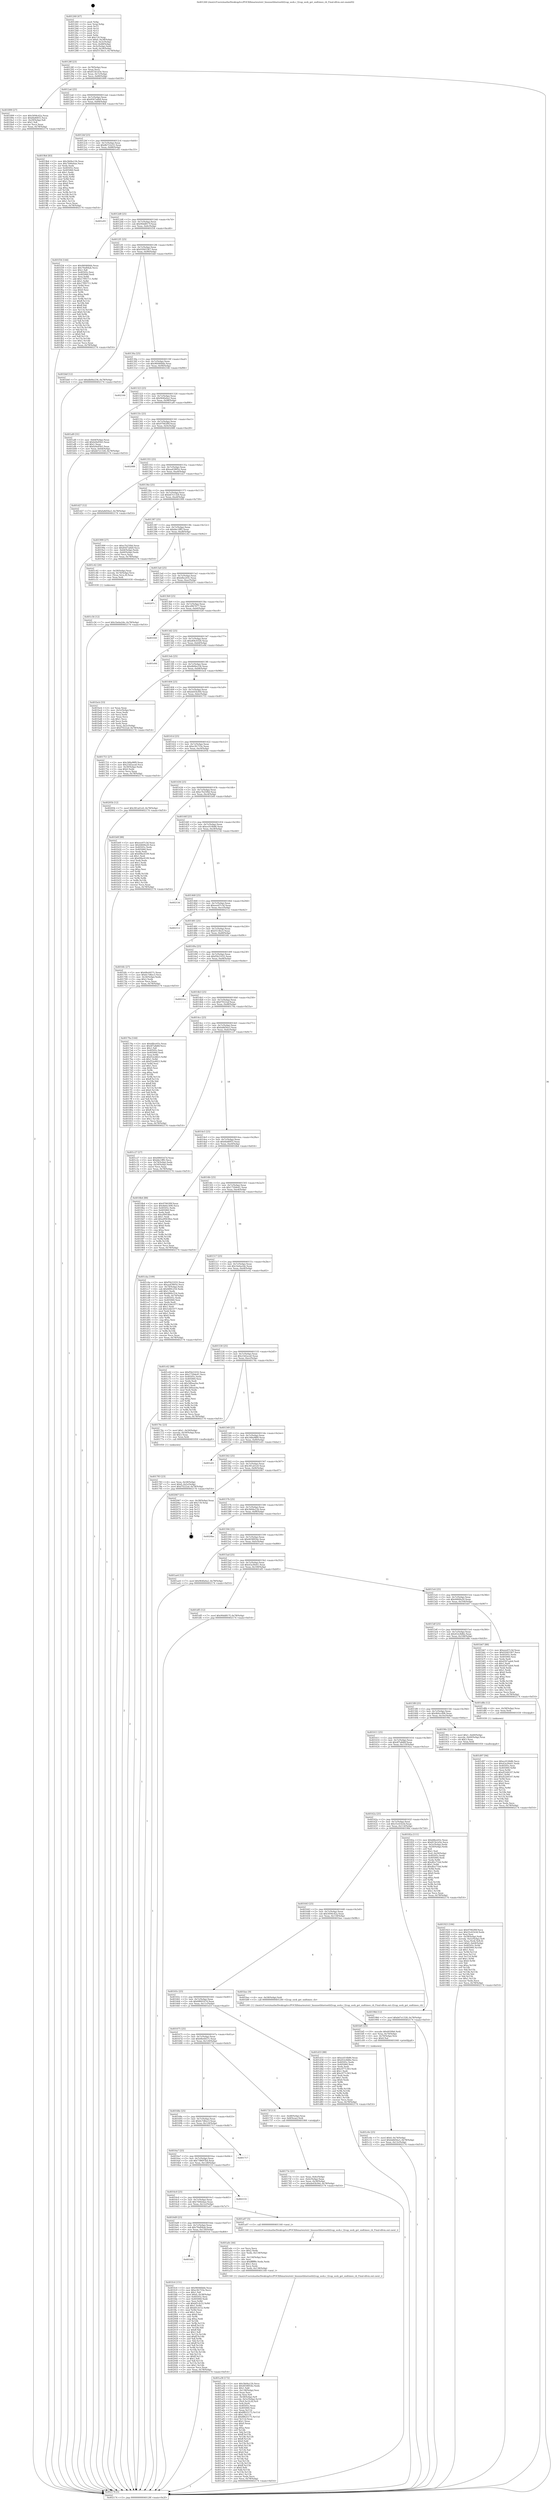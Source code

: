 digraph "0x401260" {
  label = "0x401260 (/mnt/c/Users/mathe/Desktop/tcc/POCII/binaries/extr_linuxnetbluetoothl2cap_sock.c_l2cap_sock_get_sndtimeo_cb_Final-ollvm.out::main(0))"
  labelloc = "t"
  node[shape=record]

  Entry [label="",width=0.3,height=0.3,shape=circle,fillcolor=black,style=filled]
  "0x40128f" [label="{
     0x40128f [23]\l
     | [instrs]\l
     &nbsp;&nbsp;0x40128f \<+3\>: mov -0x78(%rbp),%eax\l
     &nbsp;&nbsp;0x401292 \<+2\>: mov %eax,%ecx\l
     &nbsp;&nbsp;0x401294 \<+6\>: sub $0x815b1d3e,%ecx\l
     &nbsp;&nbsp;0x40129a \<+3\>: mov %eax,-0x7c(%rbp)\l
     &nbsp;&nbsp;0x40129d \<+3\>: mov %ecx,-0x80(%rbp)\l
     &nbsp;&nbsp;0x4012a0 \<+6\>: je 0000000000401899 \<main+0x639\>\l
  }"]
  "0x401899" [label="{
     0x401899 [27]\l
     | [instrs]\l
     &nbsp;&nbsp;0x401899 \<+5\>: mov $0x5694c42a,%eax\l
     &nbsp;&nbsp;0x40189e \<+5\>: mov $0x6bd6855,%ecx\l
     &nbsp;&nbsp;0x4018a3 \<+3\>: mov -0x29(%rbp),%dl\l
     &nbsp;&nbsp;0x4018a6 \<+3\>: test $0x1,%dl\l
     &nbsp;&nbsp;0x4018a9 \<+3\>: cmovne %ecx,%eax\l
     &nbsp;&nbsp;0x4018ac \<+3\>: mov %eax,-0x78(%rbp)\l
     &nbsp;&nbsp;0x4018af \<+5\>: jmp 0000000000402174 \<main+0xf14\>\l
  }"]
  "0x4012a6" [label="{
     0x4012a6 [25]\l
     | [instrs]\l
     &nbsp;&nbsp;0x4012a6 \<+5\>: jmp 00000000004012ab \<main+0x4b\>\l
     &nbsp;&nbsp;0x4012ab \<+3\>: mov -0x7c(%rbp),%eax\l
     &nbsp;&nbsp;0x4012ae \<+5\>: sub $0x8567a6b9,%eax\l
     &nbsp;&nbsp;0x4012b3 \<+6\>: mov %eax,-0x84(%rbp)\l
     &nbsp;&nbsp;0x4012b9 \<+6\>: je 00000000004019b4 \<main+0x754\>\l
  }"]
  Exit [label="",width=0.3,height=0.3,shape=circle,fillcolor=black,style=filled,peripheries=2]
  "0x4019b4" [label="{
     0x4019b4 [83]\l
     | [instrs]\l
     &nbsp;&nbsp;0x4019b4 \<+5\>: mov $0x3b04a12b,%eax\l
     &nbsp;&nbsp;0x4019b9 \<+5\>: mov $0x7446ebae,%ecx\l
     &nbsp;&nbsp;0x4019be \<+2\>: xor %edx,%edx\l
     &nbsp;&nbsp;0x4019c0 \<+7\>: mov 0x40505c,%esi\l
     &nbsp;&nbsp;0x4019c7 \<+7\>: mov 0x405060,%edi\l
     &nbsp;&nbsp;0x4019ce \<+3\>: sub $0x1,%edx\l
     &nbsp;&nbsp;0x4019d1 \<+3\>: mov %esi,%r8d\l
     &nbsp;&nbsp;0x4019d4 \<+3\>: add %edx,%r8d\l
     &nbsp;&nbsp;0x4019d7 \<+4\>: imul %r8d,%esi\l
     &nbsp;&nbsp;0x4019db \<+3\>: and $0x1,%esi\l
     &nbsp;&nbsp;0x4019de \<+3\>: cmp $0x0,%esi\l
     &nbsp;&nbsp;0x4019e1 \<+4\>: sete %r9b\l
     &nbsp;&nbsp;0x4019e5 \<+3\>: cmp $0xa,%edi\l
     &nbsp;&nbsp;0x4019e8 \<+4\>: setl %r10b\l
     &nbsp;&nbsp;0x4019ec \<+3\>: mov %r9b,%r11b\l
     &nbsp;&nbsp;0x4019ef \<+3\>: and %r10b,%r11b\l
     &nbsp;&nbsp;0x4019f2 \<+3\>: xor %r10b,%r9b\l
     &nbsp;&nbsp;0x4019f5 \<+3\>: or %r9b,%r11b\l
     &nbsp;&nbsp;0x4019f8 \<+4\>: test $0x1,%r11b\l
     &nbsp;&nbsp;0x4019fc \<+3\>: cmovne %ecx,%eax\l
     &nbsp;&nbsp;0x4019ff \<+3\>: mov %eax,-0x78(%rbp)\l
     &nbsp;&nbsp;0x401a02 \<+5\>: jmp 0000000000402174 \<main+0xf14\>\l
  }"]
  "0x4012bf" [label="{
     0x4012bf [25]\l
     | [instrs]\l
     &nbsp;&nbsp;0x4012bf \<+5\>: jmp 00000000004012c4 \<main+0x64\>\l
     &nbsp;&nbsp;0x4012c4 \<+3\>: mov -0x7c(%rbp),%eax\l
     &nbsp;&nbsp;0x4012c7 \<+5\>: sub $0x8b722e55,%eax\l
     &nbsp;&nbsp;0x4012cc \<+6\>: mov %eax,-0x88(%rbp)\l
     &nbsp;&nbsp;0x4012d2 \<+6\>: je 0000000000401e93 \<main+0xc33\>\l
  }"]
  "0x4016f2" [label="{
     0x4016f2\l
  }", style=dashed]
  "0x401e93" [label="{
     0x401e93\l
  }", style=dashed]
  "0x4012d8" [label="{
     0x4012d8 [25]\l
     | [instrs]\l
     &nbsp;&nbsp;0x4012d8 \<+5\>: jmp 00000000004012dd \<main+0x7d\>\l
     &nbsp;&nbsp;0x4012dd \<+3\>: mov -0x7c(%rbp),%eax\l
     &nbsp;&nbsp;0x4012e0 \<+5\>: sub $0x90dd817f,%eax\l
     &nbsp;&nbsp;0x4012e5 \<+6\>: mov %eax,-0x8c(%rbp)\l
     &nbsp;&nbsp;0x4012eb \<+6\>: je 0000000000401f34 \<main+0xcd4\>\l
  }"]
  "0x401fc4" [label="{
     0x401fc4 [151]\l
     | [instrs]\l
     &nbsp;&nbsp;0x401fc4 \<+5\>: mov $0x96046bbb,%eax\l
     &nbsp;&nbsp;0x401fc9 \<+5\>: mov $0xe3fc733e,%ecx\l
     &nbsp;&nbsp;0x401fce \<+2\>: mov $0x1,%dl\l
     &nbsp;&nbsp;0x401fd0 \<+7\>: movl $0x0,-0x38(%rbp)\l
     &nbsp;&nbsp;0x401fd7 \<+7\>: mov 0x40505c,%esi\l
     &nbsp;&nbsp;0x401fde \<+7\>: mov 0x405060,%edi\l
     &nbsp;&nbsp;0x401fe5 \<+3\>: mov %esi,%r8d\l
     &nbsp;&nbsp;0x401fe8 \<+7\>: add $0xbf1cfc52,%r8d\l
     &nbsp;&nbsp;0x401fef \<+4\>: sub $0x1,%r8d\l
     &nbsp;&nbsp;0x401ff3 \<+7\>: sub $0xbf1cfc52,%r8d\l
     &nbsp;&nbsp;0x401ffa \<+4\>: imul %r8d,%esi\l
     &nbsp;&nbsp;0x401ffe \<+3\>: and $0x1,%esi\l
     &nbsp;&nbsp;0x402001 \<+3\>: cmp $0x0,%esi\l
     &nbsp;&nbsp;0x402004 \<+4\>: sete %r9b\l
     &nbsp;&nbsp;0x402008 \<+3\>: cmp $0xa,%edi\l
     &nbsp;&nbsp;0x40200b \<+4\>: setl %r10b\l
     &nbsp;&nbsp;0x40200f \<+3\>: mov %r9b,%r11b\l
     &nbsp;&nbsp;0x402012 \<+4\>: xor $0xff,%r11b\l
     &nbsp;&nbsp;0x402016 \<+3\>: mov %r10b,%bl\l
     &nbsp;&nbsp;0x402019 \<+3\>: xor $0xff,%bl\l
     &nbsp;&nbsp;0x40201c \<+3\>: xor $0x1,%dl\l
     &nbsp;&nbsp;0x40201f \<+3\>: mov %r11b,%r14b\l
     &nbsp;&nbsp;0x402022 \<+4\>: and $0xff,%r14b\l
     &nbsp;&nbsp;0x402026 \<+3\>: and %dl,%r9b\l
     &nbsp;&nbsp;0x402029 \<+3\>: mov %bl,%r15b\l
     &nbsp;&nbsp;0x40202c \<+4\>: and $0xff,%r15b\l
     &nbsp;&nbsp;0x402030 \<+3\>: and %dl,%r10b\l
     &nbsp;&nbsp;0x402033 \<+3\>: or %r9b,%r14b\l
     &nbsp;&nbsp;0x402036 \<+3\>: or %r10b,%r15b\l
     &nbsp;&nbsp;0x402039 \<+3\>: xor %r15b,%r14b\l
     &nbsp;&nbsp;0x40203c \<+3\>: or %bl,%r11b\l
     &nbsp;&nbsp;0x40203f \<+4\>: xor $0xff,%r11b\l
     &nbsp;&nbsp;0x402043 \<+3\>: or $0x1,%dl\l
     &nbsp;&nbsp;0x402046 \<+3\>: and %dl,%r11b\l
     &nbsp;&nbsp;0x402049 \<+3\>: or %r11b,%r14b\l
     &nbsp;&nbsp;0x40204c \<+4\>: test $0x1,%r14b\l
     &nbsp;&nbsp;0x402050 \<+3\>: cmovne %ecx,%eax\l
     &nbsp;&nbsp;0x402053 \<+3\>: mov %eax,-0x78(%rbp)\l
     &nbsp;&nbsp;0x402056 \<+5\>: jmp 0000000000402174 \<main+0xf14\>\l
  }"]
  "0x401f34" [label="{
     0x401f34 [144]\l
     | [instrs]\l
     &nbsp;&nbsp;0x401f34 \<+5\>: mov $0x96046bbb,%eax\l
     &nbsp;&nbsp;0x401f39 \<+5\>: mov $0x79af04ab,%ecx\l
     &nbsp;&nbsp;0x401f3e \<+2\>: mov $0x1,%dl\l
     &nbsp;&nbsp;0x401f40 \<+7\>: mov 0x40505c,%esi\l
     &nbsp;&nbsp;0x401f47 \<+7\>: mov 0x405060,%edi\l
     &nbsp;&nbsp;0x401f4e \<+3\>: mov %esi,%r8d\l
     &nbsp;&nbsp;0x401f51 \<+7\>: add $0x17f95711,%r8d\l
     &nbsp;&nbsp;0x401f58 \<+4\>: sub $0x1,%r8d\l
     &nbsp;&nbsp;0x401f5c \<+7\>: sub $0x17f95711,%r8d\l
     &nbsp;&nbsp;0x401f63 \<+4\>: imul %r8d,%esi\l
     &nbsp;&nbsp;0x401f67 \<+3\>: and $0x1,%esi\l
     &nbsp;&nbsp;0x401f6a \<+3\>: cmp $0x0,%esi\l
     &nbsp;&nbsp;0x401f6d \<+4\>: sete %r9b\l
     &nbsp;&nbsp;0x401f71 \<+3\>: cmp $0xa,%edi\l
     &nbsp;&nbsp;0x401f74 \<+4\>: setl %r10b\l
     &nbsp;&nbsp;0x401f78 \<+3\>: mov %r9b,%r11b\l
     &nbsp;&nbsp;0x401f7b \<+4\>: xor $0xff,%r11b\l
     &nbsp;&nbsp;0x401f7f \<+3\>: mov %r10b,%bl\l
     &nbsp;&nbsp;0x401f82 \<+3\>: xor $0xff,%bl\l
     &nbsp;&nbsp;0x401f85 \<+3\>: xor $0x0,%dl\l
     &nbsp;&nbsp;0x401f88 \<+3\>: mov %r11b,%r14b\l
     &nbsp;&nbsp;0x401f8b \<+4\>: and $0x0,%r14b\l
     &nbsp;&nbsp;0x401f8f \<+3\>: and %dl,%r9b\l
     &nbsp;&nbsp;0x401f92 \<+3\>: mov %bl,%r15b\l
     &nbsp;&nbsp;0x401f95 \<+4\>: and $0x0,%r15b\l
     &nbsp;&nbsp;0x401f99 \<+3\>: and %dl,%r10b\l
     &nbsp;&nbsp;0x401f9c \<+3\>: or %r9b,%r14b\l
     &nbsp;&nbsp;0x401f9f \<+3\>: or %r10b,%r15b\l
     &nbsp;&nbsp;0x401fa2 \<+3\>: xor %r15b,%r14b\l
     &nbsp;&nbsp;0x401fa5 \<+3\>: or %bl,%r11b\l
     &nbsp;&nbsp;0x401fa8 \<+4\>: xor $0xff,%r11b\l
     &nbsp;&nbsp;0x401fac \<+3\>: or $0x0,%dl\l
     &nbsp;&nbsp;0x401faf \<+3\>: and %dl,%r11b\l
     &nbsp;&nbsp;0x401fb2 \<+3\>: or %r11b,%r14b\l
     &nbsp;&nbsp;0x401fb5 \<+4\>: test $0x1,%r14b\l
     &nbsp;&nbsp;0x401fb9 \<+3\>: cmovne %ecx,%eax\l
     &nbsp;&nbsp;0x401fbc \<+3\>: mov %eax,-0x78(%rbp)\l
     &nbsp;&nbsp;0x401fbf \<+5\>: jmp 0000000000402174 \<main+0xf14\>\l
  }"]
  "0x4012f1" [label="{
     0x4012f1 [25]\l
     | [instrs]\l
     &nbsp;&nbsp;0x4012f1 \<+5\>: jmp 00000000004012f6 \<main+0x96\>\l
     &nbsp;&nbsp;0x4012f6 \<+3\>: mov -0x7c(%rbp),%eax\l
     &nbsp;&nbsp;0x4012f9 \<+5\>: sub $0x93043367,%eax\l
     &nbsp;&nbsp;0x4012fe \<+6\>: mov %eax,-0x90(%rbp)\l
     &nbsp;&nbsp;0x401304 \<+6\>: je 0000000000401bbf \<main+0x95f\>\l
  }"]
  "0x401d97" [label="{
     0x401d97 [94]\l
     | [instrs]\l
     &nbsp;&nbsp;0x401d97 \<+5\>: mov $0xec014b86,%ecx\l
     &nbsp;&nbsp;0x401d9c \<+5\>: mov $0x43a30e61,%edx\l
     &nbsp;&nbsp;0x401da1 \<+7\>: mov 0x40505c,%esi\l
     &nbsp;&nbsp;0x401da8 \<+8\>: mov 0x405060,%r8d\l
     &nbsp;&nbsp;0x401db0 \<+3\>: mov %esi,%r9d\l
     &nbsp;&nbsp;0x401db3 \<+7\>: sub $0xd52d4107,%r9d\l
     &nbsp;&nbsp;0x401dba \<+4\>: sub $0x1,%r9d\l
     &nbsp;&nbsp;0x401dbe \<+7\>: add $0xd52d4107,%r9d\l
     &nbsp;&nbsp;0x401dc5 \<+4\>: imul %r9d,%esi\l
     &nbsp;&nbsp;0x401dc9 \<+3\>: and $0x1,%esi\l
     &nbsp;&nbsp;0x401dcc \<+3\>: cmp $0x0,%esi\l
     &nbsp;&nbsp;0x401dcf \<+4\>: sete %r10b\l
     &nbsp;&nbsp;0x401dd3 \<+4\>: cmp $0xa,%r8d\l
     &nbsp;&nbsp;0x401dd7 \<+4\>: setl %r11b\l
     &nbsp;&nbsp;0x401ddb \<+3\>: mov %r10b,%bl\l
     &nbsp;&nbsp;0x401dde \<+3\>: and %r11b,%bl\l
     &nbsp;&nbsp;0x401de1 \<+3\>: xor %r11b,%r10b\l
     &nbsp;&nbsp;0x401de4 \<+3\>: or %r10b,%bl\l
     &nbsp;&nbsp;0x401de7 \<+3\>: test $0x1,%bl\l
     &nbsp;&nbsp;0x401dea \<+3\>: cmovne %edx,%ecx\l
     &nbsp;&nbsp;0x401ded \<+3\>: mov %ecx,-0x78(%rbp)\l
     &nbsp;&nbsp;0x401df0 \<+5\>: jmp 0000000000402174 \<main+0xf14\>\l
  }"]
  "0x401bbf" [label="{
     0x401bbf [12]\l
     | [instrs]\l
     &nbsp;&nbsp;0x401bbf \<+7\>: movl $0xdb84e236,-0x78(%rbp)\l
     &nbsp;&nbsp;0x401bc6 \<+5\>: jmp 0000000000402174 \<main+0xf14\>\l
  }"]
  "0x40130a" [label="{
     0x40130a [25]\l
     | [instrs]\l
     &nbsp;&nbsp;0x40130a \<+5\>: jmp 000000000040130f \<main+0xaf\>\l
     &nbsp;&nbsp;0x40130f \<+3\>: mov -0x7c(%rbp),%eax\l
     &nbsp;&nbsp;0x401312 \<+5\>: sub $0x96046bbb,%eax\l
     &nbsp;&nbsp;0x401317 \<+6\>: mov %eax,-0x94(%rbp)\l
     &nbsp;&nbsp;0x40131d \<+6\>: je 0000000000402166 \<main+0xf06\>\l
  }"]
  "0x401c56" [label="{
     0x401c56 [12]\l
     | [instrs]\l
     &nbsp;&nbsp;0x401c56 \<+7\>: movl $0x1beba2de,-0x78(%rbp)\l
     &nbsp;&nbsp;0x401c5d \<+5\>: jmp 0000000000402174 \<main+0xf14\>\l
  }"]
  "0x402166" [label="{
     0x402166\l
  }", style=dashed]
  "0x401323" [label="{
     0x401323 [25]\l
     | [instrs]\l
     &nbsp;&nbsp;0x401323 \<+5\>: jmp 0000000000401328 \<main+0xc8\>\l
     &nbsp;&nbsp;0x401328 \<+3\>: mov -0x7c(%rbp),%eax\l
     &nbsp;&nbsp;0x40132b \<+5\>: sub $0x964fa0a2,%eax\l
     &nbsp;&nbsp;0x401330 \<+6\>: mov %eax,-0x98(%rbp)\l
     &nbsp;&nbsp;0x401336 \<+6\>: je 0000000000401af0 \<main+0x890\>\l
  }"]
  "0x401c0e" [label="{
     0x401c0e [25]\l
     | [instrs]\l
     &nbsp;&nbsp;0x401c0e \<+7\>: movl $0x0,-0x74(%rbp)\l
     &nbsp;&nbsp;0x401c15 \<+7\>: movl $0xfa8d56a3,-0x78(%rbp)\l
     &nbsp;&nbsp;0x401c1c \<+6\>: mov %eax,-0x13c(%rbp)\l
     &nbsp;&nbsp;0x401c22 \<+5\>: jmp 0000000000402174 \<main+0xf14\>\l
  }"]
  "0x401af0" [label="{
     0x401af0 [31]\l
     | [instrs]\l
     &nbsp;&nbsp;0x401af0 \<+3\>: mov -0x64(%rbp),%eax\l
     &nbsp;&nbsp;0x401af3 \<+5\>: add $0xfa9a95b5,%eax\l
     &nbsp;&nbsp;0x401af8 \<+3\>: add $0x1,%eax\l
     &nbsp;&nbsp;0x401afb \<+5\>: sub $0xfa9a95b5,%eax\l
     &nbsp;&nbsp;0x401b00 \<+3\>: mov %eax,-0x64(%rbp)\l
     &nbsp;&nbsp;0x401b03 \<+7\>: movl $0xb67e1328,-0x78(%rbp)\l
     &nbsp;&nbsp;0x401b0a \<+5\>: jmp 0000000000402174 \<main+0xf14\>\l
  }"]
  "0x40133c" [label="{
     0x40133c [25]\l
     | [instrs]\l
     &nbsp;&nbsp;0x40133c \<+5\>: jmp 0000000000401341 \<main+0xe1\>\l
     &nbsp;&nbsp;0x401341 \<+3\>: mov -0x7c(%rbp),%eax\l
     &nbsp;&nbsp;0x401344 \<+5\>: sub $0x97062f0f,%eax\l
     &nbsp;&nbsp;0x401349 \<+6\>: mov %eax,-0x9c(%rbp)\l
     &nbsp;&nbsp;0x40134f \<+6\>: je 0000000000402088 \<main+0xe28\>\l
  }"]
  "0x401bf5" [label="{
     0x401bf5 [25]\l
     | [instrs]\l
     &nbsp;&nbsp;0x401bf5 \<+10\>: movabs $0x4030b6,%rdi\l
     &nbsp;&nbsp;0x401bff \<+4\>: mov %rax,-0x70(%rbp)\l
     &nbsp;&nbsp;0x401c03 \<+4\>: mov -0x70(%rbp),%rsi\l
     &nbsp;&nbsp;0x401c07 \<+2\>: mov $0x0,%al\l
     &nbsp;&nbsp;0x401c09 \<+5\>: call 0000000000401040 \<printf@plt\>\l
     | [calls]\l
     &nbsp;&nbsp;0x401040 \{1\} (unknown)\l
  }"]
  "0x402088" [label="{
     0x402088\l
  }", style=dashed]
  "0x401355" [label="{
     0x401355 [25]\l
     | [instrs]\l
     &nbsp;&nbsp;0x401355 \<+5\>: jmp 000000000040135a \<main+0xfa\>\l
     &nbsp;&nbsp;0x40135a \<+3\>: mov -0x7c(%rbp),%eax\l
     &nbsp;&nbsp;0x40135d \<+5\>: sub $0xaa43805e,%eax\l
     &nbsp;&nbsp;0x401362 \<+6\>: mov %eax,-0xa0(%rbp)\l
     &nbsp;&nbsp;0x401368 \<+6\>: je 0000000000401d27 \<main+0xac7\>\l
  }"]
  "0x401a38" [label="{
     0x401a38 [172]\l
     | [instrs]\l
     &nbsp;&nbsp;0x401a38 \<+5\>: mov $0x3b04a12b,%ecx\l
     &nbsp;&nbsp;0x401a3d \<+5\>: mov $0x4038954e,%edx\l
     &nbsp;&nbsp;0x401a42 \<+3\>: mov $0x1,%dil\l
     &nbsp;&nbsp;0x401a45 \<+6\>: mov -0x138(%rbp),%esi\l
     &nbsp;&nbsp;0x401a4b \<+3\>: imul %eax,%esi\l
     &nbsp;&nbsp;0x401a4e \<+3\>: movslq %esi,%r8\l
     &nbsp;&nbsp;0x401a51 \<+4\>: mov -0x58(%rbp),%r9\l
     &nbsp;&nbsp;0x401a55 \<+4\>: movslq -0x5c(%rbp),%r10\l
     &nbsp;&nbsp;0x401a59 \<+4\>: mov (%r9,%r10,8),%r9\l
     &nbsp;&nbsp;0x401a5d \<+3\>: mov %r8,(%r9)\l
     &nbsp;&nbsp;0x401a60 \<+7\>: mov 0x40505c,%eax\l
     &nbsp;&nbsp;0x401a67 \<+7\>: mov 0x405060,%esi\l
     &nbsp;&nbsp;0x401a6e \<+3\>: mov %eax,%r11d\l
     &nbsp;&nbsp;0x401a71 \<+7\>: add $0x8f625175,%r11d\l
     &nbsp;&nbsp;0x401a78 \<+4\>: sub $0x1,%r11d\l
     &nbsp;&nbsp;0x401a7c \<+7\>: sub $0x8f625175,%r11d\l
     &nbsp;&nbsp;0x401a83 \<+4\>: imul %r11d,%eax\l
     &nbsp;&nbsp;0x401a87 \<+3\>: and $0x1,%eax\l
     &nbsp;&nbsp;0x401a8a \<+3\>: cmp $0x0,%eax\l
     &nbsp;&nbsp;0x401a8d \<+3\>: sete %bl\l
     &nbsp;&nbsp;0x401a90 \<+3\>: cmp $0xa,%esi\l
     &nbsp;&nbsp;0x401a93 \<+4\>: setl %r14b\l
     &nbsp;&nbsp;0x401a97 \<+3\>: mov %bl,%r15b\l
     &nbsp;&nbsp;0x401a9a \<+4\>: xor $0xff,%r15b\l
     &nbsp;&nbsp;0x401a9e \<+3\>: mov %r14b,%r12b\l
     &nbsp;&nbsp;0x401aa1 \<+4\>: xor $0xff,%r12b\l
     &nbsp;&nbsp;0x401aa5 \<+4\>: xor $0x0,%dil\l
     &nbsp;&nbsp;0x401aa9 \<+3\>: mov %r15b,%r13b\l
     &nbsp;&nbsp;0x401aac \<+4\>: and $0x0,%r13b\l
     &nbsp;&nbsp;0x401ab0 \<+3\>: and %dil,%bl\l
     &nbsp;&nbsp;0x401ab3 \<+3\>: mov %r12b,%al\l
     &nbsp;&nbsp;0x401ab6 \<+2\>: and $0x0,%al\l
     &nbsp;&nbsp;0x401ab8 \<+3\>: and %dil,%r14b\l
     &nbsp;&nbsp;0x401abb \<+3\>: or %bl,%r13b\l
     &nbsp;&nbsp;0x401abe \<+3\>: or %r14b,%al\l
     &nbsp;&nbsp;0x401ac1 \<+3\>: xor %al,%r13b\l
     &nbsp;&nbsp;0x401ac4 \<+3\>: or %r12b,%r15b\l
     &nbsp;&nbsp;0x401ac7 \<+4\>: xor $0xff,%r15b\l
     &nbsp;&nbsp;0x401acb \<+4\>: or $0x0,%dil\l
     &nbsp;&nbsp;0x401acf \<+3\>: and %dil,%r15b\l
     &nbsp;&nbsp;0x401ad2 \<+3\>: or %r15b,%r13b\l
     &nbsp;&nbsp;0x401ad5 \<+4\>: test $0x1,%r13b\l
     &nbsp;&nbsp;0x401ad9 \<+3\>: cmovne %edx,%ecx\l
     &nbsp;&nbsp;0x401adc \<+3\>: mov %ecx,-0x78(%rbp)\l
     &nbsp;&nbsp;0x401adf \<+5\>: jmp 0000000000402174 \<main+0xf14\>\l
  }"]
  "0x401d27" [label="{
     0x401d27 [12]\l
     | [instrs]\l
     &nbsp;&nbsp;0x401d27 \<+7\>: movl $0xfa8d56a3,-0x78(%rbp)\l
     &nbsp;&nbsp;0x401d2e \<+5\>: jmp 0000000000402174 \<main+0xf14\>\l
  }"]
  "0x40136e" [label="{
     0x40136e [25]\l
     | [instrs]\l
     &nbsp;&nbsp;0x40136e \<+5\>: jmp 0000000000401373 \<main+0x113\>\l
     &nbsp;&nbsp;0x401373 \<+3\>: mov -0x7c(%rbp),%eax\l
     &nbsp;&nbsp;0x401376 \<+5\>: sub $0xb67e1328,%eax\l
     &nbsp;&nbsp;0x40137b \<+6\>: mov %eax,-0xa4(%rbp)\l
     &nbsp;&nbsp;0x401381 \<+6\>: je 0000000000401999 \<main+0x739\>\l
  }"]
  "0x401a0c" [label="{
     0x401a0c [44]\l
     | [instrs]\l
     &nbsp;&nbsp;0x401a0c \<+2\>: xor %ecx,%ecx\l
     &nbsp;&nbsp;0x401a0e \<+5\>: mov $0x2,%edx\l
     &nbsp;&nbsp;0x401a13 \<+6\>: mov %edx,-0x134(%rbp)\l
     &nbsp;&nbsp;0x401a19 \<+1\>: cltd\l
     &nbsp;&nbsp;0x401a1a \<+6\>: mov -0x134(%rbp),%esi\l
     &nbsp;&nbsp;0x401a20 \<+2\>: idiv %esi\l
     &nbsp;&nbsp;0x401a22 \<+6\>: imul $0xfffffffe,%edx,%edx\l
     &nbsp;&nbsp;0x401a28 \<+3\>: sub $0x1,%ecx\l
     &nbsp;&nbsp;0x401a2b \<+2\>: sub %ecx,%edx\l
     &nbsp;&nbsp;0x401a2d \<+6\>: mov %edx,-0x138(%rbp)\l
     &nbsp;&nbsp;0x401a33 \<+5\>: call 0000000000401160 \<next_i\>\l
     | [calls]\l
     &nbsp;&nbsp;0x401160 \{1\} (/mnt/c/Users/mathe/Desktop/tcc/POCII/binaries/extr_linuxnetbluetoothl2cap_sock.c_l2cap_sock_get_sndtimeo_cb_Final-ollvm.out::next_i)\l
  }"]
  "0x401999" [label="{
     0x401999 [27]\l
     | [instrs]\l
     &nbsp;&nbsp;0x401999 \<+5\>: mov $0xe7b25f4d,%eax\l
     &nbsp;&nbsp;0x40199e \<+5\>: mov $0x8567a6b9,%ecx\l
     &nbsp;&nbsp;0x4019a3 \<+3\>: mov -0x64(%rbp),%edx\l
     &nbsp;&nbsp;0x4019a6 \<+3\>: cmp -0x60(%rbp),%edx\l
     &nbsp;&nbsp;0x4019a9 \<+3\>: cmovl %ecx,%eax\l
     &nbsp;&nbsp;0x4019ac \<+3\>: mov %eax,-0x78(%rbp)\l
     &nbsp;&nbsp;0x4019af \<+5\>: jmp 0000000000402174 \<main+0xf14\>\l
  }"]
  "0x401387" [label="{
     0x401387 [25]\l
     | [instrs]\l
     &nbsp;&nbsp;0x401387 \<+5\>: jmp 000000000040138c \<main+0x12c\>\l
     &nbsp;&nbsp;0x40138c \<+3\>: mov -0x7c(%rbp),%eax\l
     &nbsp;&nbsp;0x40138f \<+5\>: sub $0xbbc1fff2,%eax\l
     &nbsp;&nbsp;0x401394 \<+6\>: mov %eax,-0xa8(%rbp)\l
     &nbsp;&nbsp;0x40139a \<+6\>: je 0000000000401c42 \<main+0x9e2\>\l
  }"]
  "0x4016d9" [label="{
     0x4016d9 [25]\l
     | [instrs]\l
     &nbsp;&nbsp;0x4016d9 \<+5\>: jmp 00000000004016de \<main+0x47e\>\l
     &nbsp;&nbsp;0x4016de \<+3\>: mov -0x7c(%rbp),%eax\l
     &nbsp;&nbsp;0x4016e1 \<+5\>: sub $0x79af04ab,%eax\l
     &nbsp;&nbsp;0x4016e6 \<+6\>: mov %eax,-0x130(%rbp)\l
     &nbsp;&nbsp;0x4016ec \<+6\>: je 0000000000401fc4 \<main+0xd64\>\l
  }"]
  "0x401c42" [label="{
     0x401c42 [20]\l
     | [instrs]\l
     &nbsp;&nbsp;0x401c42 \<+4\>: mov -0x58(%rbp),%rax\l
     &nbsp;&nbsp;0x401c46 \<+4\>: movslq -0x74(%rbp),%rcx\l
     &nbsp;&nbsp;0x401c4a \<+4\>: mov (%rax,%rcx,8),%rax\l
     &nbsp;&nbsp;0x401c4e \<+3\>: mov %rax,%rdi\l
     &nbsp;&nbsp;0x401c51 \<+5\>: call 0000000000401030 \<free@plt\>\l
     | [calls]\l
     &nbsp;&nbsp;0x401030 \{1\} (unknown)\l
  }"]
  "0x4013a0" [label="{
     0x4013a0 [25]\l
     | [instrs]\l
     &nbsp;&nbsp;0x4013a0 \<+5\>: jmp 00000000004013a5 \<main+0x145\>\l
     &nbsp;&nbsp;0x4013a5 \<+3\>: mov -0x7c(%rbp),%eax\l
     &nbsp;&nbsp;0x4013a8 \<+5\>: sub $0xbfbce03c,%eax\l
     &nbsp;&nbsp;0x4013ad \<+6\>: mov %eax,-0xac(%rbp)\l
     &nbsp;&nbsp;0x4013b3 \<+6\>: je 000000000040207c \<main+0xe1c\>\l
  }"]
  "0x401a07" [label="{
     0x401a07 [5]\l
     | [instrs]\l
     &nbsp;&nbsp;0x401a07 \<+5\>: call 0000000000401160 \<next_i\>\l
     | [calls]\l
     &nbsp;&nbsp;0x401160 \{1\} (/mnt/c/Users/mathe/Desktop/tcc/POCII/binaries/extr_linuxnetbluetoothl2cap_sock.c_l2cap_sock_get_sndtimeo_cb_Final-ollvm.out::next_i)\l
  }"]
  "0x40207c" [label="{
     0x40207c\l
  }", style=dashed]
  "0x4013b9" [label="{
     0x4013b9 [25]\l
     | [instrs]\l
     &nbsp;&nbsp;0x4013b9 \<+5\>: jmp 00000000004013be \<main+0x15e\>\l
     &nbsp;&nbsp;0x4013be \<+3\>: mov -0x7c(%rbp),%eax\l
     &nbsp;&nbsp;0x4013c1 \<+5\>: sub $0xcd967677,%eax\l
     &nbsp;&nbsp;0x4013c6 \<+6\>: mov %eax,-0xb0(%rbp)\l
     &nbsp;&nbsp;0x4013cc \<+6\>: je 0000000000401f28 \<main+0xcc8\>\l
  }"]
  "0x4016c0" [label="{
     0x4016c0 [25]\l
     | [instrs]\l
     &nbsp;&nbsp;0x4016c0 \<+5\>: jmp 00000000004016c5 \<main+0x465\>\l
     &nbsp;&nbsp;0x4016c5 \<+3\>: mov -0x7c(%rbp),%eax\l
     &nbsp;&nbsp;0x4016c8 \<+5\>: sub $0x7446ebae,%eax\l
     &nbsp;&nbsp;0x4016cd \<+6\>: mov %eax,-0x12c(%rbp)\l
     &nbsp;&nbsp;0x4016d3 \<+6\>: je 0000000000401a07 \<main+0x7a7\>\l
  }"]
  "0x401f28" [label="{
     0x401f28\l
  }", style=dashed]
  "0x4013d2" [label="{
     0x4013d2 [25]\l
     | [instrs]\l
     &nbsp;&nbsp;0x4013d2 \<+5\>: jmp 00000000004013d7 \<main+0x177\>\l
     &nbsp;&nbsp;0x4013d7 \<+3\>: mov -0x7c(%rbp),%eax\l
     &nbsp;&nbsp;0x4013da \<+5\>: sub $0xd04c0326,%eax\l
     &nbsp;&nbsp;0x4013df \<+6\>: mov %eax,-0xb4(%rbp)\l
     &nbsp;&nbsp;0x4013e5 \<+6\>: je 0000000000401e0d \<main+0xbad\>\l
  }"]
  "0x402155" [label="{
     0x402155\l
  }", style=dashed]
  "0x401e0d" [label="{
     0x401e0d\l
  }", style=dashed]
  "0x4013eb" [label="{
     0x4013eb [25]\l
     | [instrs]\l
     &nbsp;&nbsp;0x4013eb \<+5\>: jmp 00000000004013f0 \<main+0x190\>\l
     &nbsp;&nbsp;0x4013f0 \<+3\>: mov -0x7c(%rbp),%eax\l
     &nbsp;&nbsp;0x4013f3 \<+5\>: sub $0xdb84e236,%eax\l
     &nbsp;&nbsp;0x4013f8 \<+6\>: mov %eax,-0xb8(%rbp)\l
     &nbsp;&nbsp;0x4013fe \<+6\>: je 0000000000401bcb \<main+0x96b\>\l
  }"]
  "0x4016a7" [label="{
     0x4016a7 [25]\l
     | [instrs]\l
     &nbsp;&nbsp;0x4016a7 \<+5\>: jmp 00000000004016ac \<main+0x44c\>\l
     &nbsp;&nbsp;0x4016ac \<+3\>: mov -0x7c(%rbp),%eax\l
     &nbsp;&nbsp;0x4016af \<+5\>: sub $0x738697b4,%eax\l
     &nbsp;&nbsp;0x4016b4 \<+6\>: mov %eax,-0x128(%rbp)\l
     &nbsp;&nbsp;0x4016ba \<+6\>: je 0000000000402155 \<main+0xef5\>\l
  }"]
  "0x401bcb" [label="{
     0x401bcb [33]\l
     | [instrs]\l
     &nbsp;&nbsp;0x401bcb \<+2\>: xor %eax,%eax\l
     &nbsp;&nbsp;0x401bcd \<+3\>: mov -0x5c(%rbp),%ecx\l
     &nbsp;&nbsp;0x401bd0 \<+2\>: mov %eax,%edx\l
     &nbsp;&nbsp;0x401bd2 \<+2\>: sub %ecx,%edx\l
     &nbsp;&nbsp;0x401bd4 \<+2\>: mov %eax,%ecx\l
     &nbsp;&nbsp;0x401bd6 \<+3\>: sub $0x1,%ecx\l
     &nbsp;&nbsp;0x401bd9 \<+2\>: add %ecx,%edx\l
     &nbsp;&nbsp;0x401bdb \<+2\>: sub %edx,%eax\l
     &nbsp;&nbsp;0x401bdd \<+3\>: mov %eax,-0x5c(%rbp)\l
     &nbsp;&nbsp;0x401be0 \<+7\>: movl $0xf7f222af,-0x78(%rbp)\l
     &nbsp;&nbsp;0x401be7 \<+5\>: jmp 0000000000402174 \<main+0xf14\>\l
  }"]
  "0x401404" [label="{
     0x401404 [25]\l
     | [instrs]\l
     &nbsp;&nbsp;0x401404 \<+5\>: jmp 0000000000401409 \<main+0x1a9\>\l
     &nbsp;&nbsp;0x401409 \<+3\>: mov -0x7c(%rbp),%eax\l
     &nbsp;&nbsp;0x40140c \<+5\>: sub $0xde65b364,%eax\l
     &nbsp;&nbsp;0x401411 \<+6\>: mov %eax,-0xbc(%rbp)\l
     &nbsp;&nbsp;0x401417 \<+6\>: je 0000000000401751 \<main+0x4f1\>\l
  }"]
  "0x401717" [label="{
     0x401717\l
  }", style=dashed]
  "0x401751" [label="{
     0x401751 [27]\l
     | [instrs]\l
     &nbsp;&nbsp;0x401751 \<+5\>: mov $0x348a98f9,%eax\l
     &nbsp;&nbsp;0x401756 \<+5\>: mov $0x23d2aca0,%ecx\l
     &nbsp;&nbsp;0x40175b \<+3\>: mov -0x30(%rbp),%edx\l
     &nbsp;&nbsp;0x40175e \<+3\>: cmp $0x0,%edx\l
     &nbsp;&nbsp;0x401761 \<+3\>: cmove %ecx,%eax\l
     &nbsp;&nbsp;0x401764 \<+3\>: mov %eax,-0x78(%rbp)\l
     &nbsp;&nbsp;0x401767 \<+5\>: jmp 0000000000402174 \<main+0xf14\>\l
  }"]
  "0x40141d" [label="{
     0x40141d [25]\l
     | [instrs]\l
     &nbsp;&nbsp;0x40141d \<+5\>: jmp 0000000000401422 \<main+0x1c2\>\l
     &nbsp;&nbsp;0x401422 \<+3\>: mov -0x7c(%rbp),%eax\l
     &nbsp;&nbsp;0x401425 \<+5\>: sub $0xe3fc733e,%eax\l
     &nbsp;&nbsp;0x40142a \<+6\>: mov %eax,-0xc0(%rbp)\l
     &nbsp;&nbsp;0x401430 \<+6\>: je 000000000040205b \<main+0xdfb\>\l
  }"]
  "0x401923" [label="{
     0x401923 [106]\l
     | [instrs]\l
     &nbsp;&nbsp;0x401923 \<+5\>: mov $0x97062f0f,%ecx\l
     &nbsp;&nbsp;0x401928 \<+5\>: mov $0x55c61b3d,%edx\l
     &nbsp;&nbsp;0x40192d \<+2\>: xor %esi,%esi\l
     &nbsp;&nbsp;0x40192f \<+4\>: mov -0x58(%rbp),%rdi\l
     &nbsp;&nbsp;0x401933 \<+4\>: movslq -0x5c(%rbp),%r8\l
     &nbsp;&nbsp;0x401937 \<+4\>: mov %rax,(%rdi,%r8,8)\l
     &nbsp;&nbsp;0x40193b \<+7\>: movl $0x0,-0x64(%rbp)\l
     &nbsp;&nbsp;0x401942 \<+8\>: mov 0x40505c,%r9d\l
     &nbsp;&nbsp;0x40194a \<+8\>: mov 0x405060,%r10d\l
     &nbsp;&nbsp;0x401952 \<+3\>: sub $0x1,%esi\l
     &nbsp;&nbsp;0x401955 \<+3\>: mov %r9d,%r11d\l
     &nbsp;&nbsp;0x401958 \<+3\>: add %esi,%r11d\l
     &nbsp;&nbsp;0x40195b \<+4\>: imul %r11d,%r9d\l
     &nbsp;&nbsp;0x40195f \<+4\>: and $0x1,%r9d\l
     &nbsp;&nbsp;0x401963 \<+4\>: cmp $0x0,%r9d\l
     &nbsp;&nbsp;0x401967 \<+3\>: sete %bl\l
     &nbsp;&nbsp;0x40196a \<+4\>: cmp $0xa,%r10d\l
     &nbsp;&nbsp;0x40196e \<+4\>: setl %r14b\l
     &nbsp;&nbsp;0x401972 \<+3\>: mov %bl,%r15b\l
     &nbsp;&nbsp;0x401975 \<+3\>: and %r14b,%r15b\l
     &nbsp;&nbsp;0x401978 \<+3\>: xor %r14b,%bl\l
     &nbsp;&nbsp;0x40197b \<+3\>: or %bl,%r15b\l
     &nbsp;&nbsp;0x40197e \<+4\>: test $0x1,%r15b\l
     &nbsp;&nbsp;0x401982 \<+3\>: cmovne %edx,%ecx\l
     &nbsp;&nbsp;0x401985 \<+3\>: mov %ecx,-0x78(%rbp)\l
     &nbsp;&nbsp;0x401988 \<+5\>: jmp 0000000000402174 \<main+0xf14\>\l
  }"]
  "0x40205b" [label="{
     0x40205b [12]\l
     | [instrs]\l
     &nbsp;&nbsp;0x40205b \<+7\>: movl $0x381a61e0,-0x78(%rbp)\l
     &nbsp;&nbsp;0x402062 \<+5\>: jmp 0000000000402174 \<main+0xf14\>\l
  }"]
  "0x401436" [label="{
     0x401436 [25]\l
     | [instrs]\l
     &nbsp;&nbsp;0x401436 \<+5\>: jmp 000000000040143b \<main+0x1db\>\l
     &nbsp;&nbsp;0x40143b \<+3\>: mov -0x7c(%rbp),%eax\l
     &nbsp;&nbsp;0x40143e \<+5\>: sub $0xe7b25f4d,%eax\l
     &nbsp;&nbsp;0x401443 \<+6\>: mov %eax,-0xc4(%rbp)\l
     &nbsp;&nbsp;0x401449 \<+6\>: je 0000000000401b0f \<main+0x8af\>\l
  }"]
  "0x401783" [label="{
     0x401783 [23]\l
     | [instrs]\l
     &nbsp;&nbsp;0x401783 \<+4\>: mov %rax,-0x58(%rbp)\l
     &nbsp;&nbsp;0x401787 \<+7\>: movl $0x0,-0x5c(%rbp)\l
     &nbsp;&nbsp;0x40178e \<+7\>: movl $0xf7f222af,-0x78(%rbp)\l
     &nbsp;&nbsp;0x401795 \<+5\>: jmp 0000000000402174 \<main+0xf14\>\l
  }"]
  "0x401b0f" [label="{
     0x401b0f [88]\l
     | [instrs]\l
     &nbsp;&nbsp;0x401b0f \<+5\>: mov $0xeee07c3d,%eax\l
     &nbsp;&nbsp;0x401b14 \<+5\>: mov $0x4460fa20,%ecx\l
     &nbsp;&nbsp;0x401b19 \<+7\>: mov 0x40505c,%edx\l
     &nbsp;&nbsp;0x401b20 \<+7\>: mov 0x405060,%esi\l
     &nbsp;&nbsp;0x401b27 \<+2\>: mov %edx,%edi\l
     &nbsp;&nbsp;0x401b29 \<+6\>: add $0x69be4109,%edi\l
     &nbsp;&nbsp;0x401b2f \<+3\>: sub $0x1,%edi\l
     &nbsp;&nbsp;0x401b32 \<+6\>: sub $0x69be4109,%edi\l
     &nbsp;&nbsp;0x401b38 \<+3\>: imul %edi,%edx\l
     &nbsp;&nbsp;0x401b3b \<+3\>: and $0x1,%edx\l
     &nbsp;&nbsp;0x401b3e \<+3\>: cmp $0x0,%edx\l
     &nbsp;&nbsp;0x401b41 \<+4\>: sete %r8b\l
     &nbsp;&nbsp;0x401b45 \<+3\>: cmp $0xa,%esi\l
     &nbsp;&nbsp;0x401b48 \<+4\>: setl %r9b\l
     &nbsp;&nbsp;0x401b4c \<+3\>: mov %r8b,%r10b\l
     &nbsp;&nbsp;0x401b4f \<+3\>: and %r9b,%r10b\l
     &nbsp;&nbsp;0x401b52 \<+3\>: xor %r9b,%r8b\l
     &nbsp;&nbsp;0x401b55 \<+3\>: or %r8b,%r10b\l
     &nbsp;&nbsp;0x401b58 \<+4\>: test $0x1,%r10b\l
     &nbsp;&nbsp;0x401b5c \<+3\>: cmovne %ecx,%eax\l
     &nbsp;&nbsp;0x401b5f \<+3\>: mov %eax,-0x78(%rbp)\l
     &nbsp;&nbsp;0x401b62 \<+5\>: jmp 0000000000402174 \<main+0xf14\>\l
  }"]
  "0x40144f" [label="{
     0x40144f [25]\l
     | [instrs]\l
     &nbsp;&nbsp;0x40144f \<+5\>: jmp 0000000000401454 \<main+0x1f4\>\l
     &nbsp;&nbsp;0x401454 \<+3\>: mov -0x7c(%rbp),%eax\l
     &nbsp;&nbsp;0x401457 \<+5\>: sub $0xec014b86,%eax\l
     &nbsp;&nbsp;0x40145c \<+6\>: mov %eax,-0xc8(%rbp)\l
     &nbsp;&nbsp;0x401462 \<+6\>: je 000000000040213d \<main+0xedd\>\l
  }"]
  "0x40173c" [label="{
     0x40173c [21]\l
     | [instrs]\l
     &nbsp;&nbsp;0x40173c \<+3\>: mov %eax,-0x4c(%rbp)\l
     &nbsp;&nbsp;0x40173f \<+3\>: mov -0x4c(%rbp),%eax\l
     &nbsp;&nbsp;0x401742 \<+3\>: mov %eax,-0x30(%rbp)\l
     &nbsp;&nbsp;0x401745 \<+7\>: movl $0xde65b364,-0x78(%rbp)\l
     &nbsp;&nbsp;0x40174c \<+5\>: jmp 0000000000402174 \<main+0xf14\>\l
  }"]
  "0x40213d" [label="{
     0x40213d\l
  }", style=dashed]
  "0x401468" [label="{
     0x401468 [25]\l
     | [instrs]\l
     &nbsp;&nbsp;0x401468 \<+5\>: jmp 000000000040146d \<main+0x20d\>\l
     &nbsp;&nbsp;0x40146d \<+3\>: mov -0x7c(%rbp),%eax\l
     &nbsp;&nbsp;0x401470 \<+5\>: sub $0xeee07c3d,%eax\l
     &nbsp;&nbsp;0x401475 \<+6\>: mov %eax,-0xcc(%rbp)\l
     &nbsp;&nbsp;0x40147b \<+6\>: je 0000000000402112 \<main+0xeb2\>\l
  }"]
  "0x40168e" [label="{
     0x40168e [25]\l
     | [instrs]\l
     &nbsp;&nbsp;0x40168e \<+5\>: jmp 0000000000401693 \<main+0x433\>\l
     &nbsp;&nbsp;0x401693 \<+3\>: mov -0x7c(%rbp),%eax\l
     &nbsp;&nbsp;0x401696 \<+5\>: sub $0x6c7d6ec3,%eax\l
     &nbsp;&nbsp;0x40169b \<+6\>: mov %eax,-0x124(%rbp)\l
     &nbsp;&nbsp;0x4016a1 \<+6\>: je 0000000000401717 \<main+0x4b7\>\l
  }"]
  "0x402112" [label="{
     0x402112\l
  }", style=dashed]
  "0x401481" [label="{
     0x401481 [25]\l
     | [instrs]\l
     &nbsp;&nbsp;0x401481 \<+5\>: jmp 0000000000401486 \<main+0x226\>\l
     &nbsp;&nbsp;0x401486 \<+3\>: mov -0x7c(%rbp),%eax\l
     &nbsp;&nbsp;0x401489 \<+5\>: sub $0xf313fec5,%eax\l
     &nbsp;&nbsp;0x40148e \<+6\>: mov %eax,-0xd0(%rbp)\l
     &nbsp;&nbsp;0x401494 \<+6\>: je 00000000004016fc \<main+0x49c\>\l
  }"]
  "0x40172f" [label="{
     0x40172f [13]\l
     | [instrs]\l
     &nbsp;&nbsp;0x40172f \<+4\>: mov -0x48(%rbp),%rax\l
     &nbsp;&nbsp;0x401733 \<+4\>: mov 0x8(%rax),%rdi\l
     &nbsp;&nbsp;0x401737 \<+5\>: call 0000000000401060 \<atoi@plt\>\l
     | [calls]\l
     &nbsp;&nbsp;0x401060 \{1\} (unknown)\l
  }"]
  "0x4016fc" [label="{
     0x4016fc [27]\l
     | [instrs]\l
     &nbsp;&nbsp;0x4016fc \<+5\>: mov $0x68e4457c,%eax\l
     &nbsp;&nbsp;0x401701 \<+5\>: mov $0x6c7d6ec3,%ecx\l
     &nbsp;&nbsp;0x401706 \<+3\>: mov -0x34(%rbp),%edx\l
     &nbsp;&nbsp;0x401709 \<+3\>: cmp $0x2,%edx\l
     &nbsp;&nbsp;0x40170c \<+3\>: cmovne %ecx,%eax\l
     &nbsp;&nbsp;0x40170f \<+3\>: mov %eax,-0x78(%rbp)\l
     &nbsp;&nbsp;0x401712 \<+5\>: jmp 0000000000402174 \<main+0xf14\>\l
  }"]
  "0x40149a" [label="{
     0x40149a [25]\l
     | [instrs]\l
     &nbsp;&nbsp;0x40149a \<+5\>: jmp 000000000040149f \<main+0x23f\>\l
     &nbsp;&nbsp;0x40149f \<+3\>: mov -0x7c(%rbp),%eax\l
     &nbsp;&nbsp;0x4014a2 \<+5\>: sub $0xf5b21032,%eax\l
     &nbsp;&nbsp;0x4014a7 \<+6\>: mov %eax,-0xd4(%rbp)\l
     &nbsp;&nbsp;0x4014ad \<+6\>: je 000000000040211e \<main+0xebe\>\l
  }"]
  "0x402174" [label="{
     0x402174 [5]\l
     | [instrs]\l
     &nbsp;&nbsp;0x402174 \<+5\>: jmp 000000000040128f \<main+0x2f\>\l
  }"]
  "0x401260" [label="{
     0x401260 [47]\l
     | [instrs]\l
     &nbsp;&nbsp;0x401260 \<+1\>: push %rbp\l
     &nbsp;&nbsp;0x401261 \<+3\>: mov %rsp,%rbp\l
     &nbsp;&nbsp;0x401264 \<+2\>: push %r15\l
     &nbsp;&nbsp;0x401266 \<+2\>: push %r14\l
     &nbsp;&nbsp;0x401268 \<+2\>: push %r13\l
     &nbsp;&nbsp;0x40126a \<+2\>: push %r12\l
     &nbsp;&nbsp;0x40126c \<+1\>: push %rbx\l
     &nbsp;&nbsp;0x40126d \<+7\>: sub $0x118,%rsp\l
     &nbsp;&nbsp;0x401274 \<+7\>: movl $0x0,-0x38(%rbp)\l
     &nbsp;&nbsp;0x40127b \<+3\>: mov %edi,-0x3c(%rbp)\l
     &nbsp;&nbsp;0x40127e \<+4\>: mov %rsi,-0x48(%rbp)\l
     &nbsp;&nbsp;0x401282 \<+3\>: mov -0x3c(%rbp),%edi\l
     &nbsp;&nbsp;0x401285 \<+3\>: mov %edi,-0x34(%rbp)\l
     &nbsp;&nbsp;0x401288 \<+7\>: movl $0xf313fec5,-0x78(%rbp)\l
  }"]
  "0x401675" [label="{
     0x401675 [25]\l
     | [instrs]\l
     &nbsp;&nbsp;0x401675 \<+5\>: jmp 000000000040167a \<main+0x41a\>\l
     &nbsp;&nbsp;0x40167a \<+3\>: mov -0x7c(%rbp),%eax\l
     &nbsp;&nbsp;0x40167d \<+5\>: sub $0x68e4457c,%eax\l
     &nbsp;&nbsp;0x401682 \<+6\>: mov %eax,-0x120(%rbp)\l
     &nbsp;&nbsp;0x401688 \<+6\>: je 000000000040172f \<main+0x4cf\>\l
  }"]
  "0x40211e" [label="{
     0x40211e\l
  }", style=dashed]
  "0x4014b3" [label="{
     0x4014b3 [25]\l
     | [instrs]\l
     &nbsp;&nbsp;0x4014b3 \<+5\>: jmp 00000000004014b8 \<main+0x258\>\l
     &nbsp;&nbsp;0x4014b8 \<+3\>: mov -0x7c(%rbp),%eax\l
     &nbsp;&nbsp;0x4014bb \<+5\>: sub $0xf7f222af,%eax\l
     &nbsp;&nbsp;0x4014c0 \<+6\>: mov %eax,-0xd8(%rbp)\l
     &nbsp;&nbsp;0x4014c6 \<+6\>: je 000000000040179a \<main+0x53a\>\l
  }"]
  "0x401d33" [label="{
     0x401d33 [88]\l
     | [instrs]\l
     &nbsp;&nbsp;0x401d33 \<+5\>: mov $0xec014b86,%eax\l
     &nbsp;&nbsp;0x401d38 \<+5\>: mov $0x452c8d6e,%ecx\l
     &nbsp;&nbsp;0x401d3d \<+7\>: mov 0x40505c,%edx\l
     &nbsp;&nbsp;0x401d44 \<+7\>: mov 0x405060,%esi\l
     &nbsp;&nbsp;0x401d4b \<+2\>: mov %edx,%edi\l
     &nbsp;&nbsp;0x401d4d \<+6\>: sub $0xc077c363,%edi\l
     &nbsp;&nbsp;0x401d53 \<+3\>: sub $0x1,%edi\l
     &nbsp;&nbsp;0x401d56 \<+6\>: add $0xc077c363,%edi\l
     &nbsp;&nbsp;0x401d5c \<+3\>: imul %edi,%edx\l
     &nbsp;&nbsp;0x401d5f \<+3\>: and $0x1,%edx\l
     &nbsp;&nbsp;0x401d62 \<+3\>: cmp $0x0,%edx\l
     &nbsp;&nbsp;0x401d65 \<+4\>: sete %r8b\l
     &nbsp;&nbsp;0x401d69 \<+3\>: cmp $0xa,%esi\l
     &nbsp;&nbsp;0x401d6c \<+4\>: setl %r9b\l
     &nbsp;&nbsp;0x401d70 \<+3\>: mov %r8b,%r10b\l
     &nbsp;&nbsp;0x401d73 \<+3\>: and %r9b,%r10b\l
     &nbsp;&nbsp;0x401d76 \<+3\>: xor %r9b,%r8b\l
     &nbsp;&nbsp;0x401d79 \<+3\>: or %r8b,%r10b\l
     &nbsp;&nbsp;0x401d7c \<+4\>: test $0x1,%r10b\l
     &nbsp;&nbsp;0x401d80 \<+3\>: cmovne %ecx,%eax\l
     &nbsp;&nbsp;0x401d83 \<+3\>: mov %eax,-0x78(%rbp)\l
     &nbsp;&nbsp;0x401d86 \<+5\>: jmp 0000000000402174 \<main+0xf14\>\l
  }"]
  "0x40179a" [label="{
     0x40179a [144]\l
     | [instrs]\l
     &nbsp;&nbsp;0x40179a \<+5\>: mov $0xbfbce03c,%eax\l
     &nbsp;&nbsp;0x40179f \<+5\>: mov $0x4f7a8d6f,%ecx\l
     &nbsp;&nbsp;0x4017a4 \<+2\>: mov $0x1,%dl\l
     &nbsp;&nbsp;0x4017a6 \<+7\>: mov 0x40505c,%esi\l
     &nbsp;&nbsp;0x4017ad \<+7\>: mov 0x405060,%edi\l
     &nbsp;&nbsp;0x4017b4 \<+3\>: mov %esi,%r8d\l
     &nbsp;&nbsp;0x4017b7 \<+7\>: add $0xf52e4823,%r8d\l
     &nbsp;&nbsp;0x4017be \<+4\>: sub $0x1,%r8d\l
     &nbsp;&nbsp;0x4017c2 \<+7\>: sub $0xf52e4823,%r8d\l
     &nbsp;&nbsp;0x4017c9 \<+4\>: imul %r8d,%esi\l
     &nbsp;&nbsp;0x4017cd \<+3\>: and $0x1,%esi\l
     &nbsp;&nbsp;0x4017d0 \<+3\>: cmp $0x0,%esi\l
     &nbsp;&nbsp;0x4017d3 \<+4\>: sete %r9b\l
     &nbsp;&nbsp;0x4017d7 \<+3\>: cmp $0xa,%edi\l
     &nbsp;&nbsp;0x4017da \<+4\>: setl %r10b\l
     &nbsp;&nbsp;0x4017de \<+3\>: mov %r9b,%r11b\l
     &nbsp;&nbsp;0x4017e1 \<+4\>: xor $0xff,%r11b\l
     &nbsp;&nbsp;0x4017e5 \<+3\>: mov %r10b,%bl\l
     &nbsp;&nbsp;0x4017e8 \<+3\>: xor $0xff,%bl\l
     &nbsp;&nbsp;0x4017eb \<+3\>: xor $0x0,%dl\l
     &nbsp;&nbsp;0x4017ee \<+3\>: mov %r11b,%r14b\l
     &nbsp;&nbsp;0x4017f1 \<+4\>: and $0x0,%r14b\l
     &nbsp;&nbsp;0x4017f5 \<+3\>: and %dl,%r9b\l
     &nbsp;&nbsp;0x4017f8 \<+3\>: mov %bl,%r15b\l
     &nbsp;&nbsp;0x4017fb \<+4\>: and $0x0,%r15b\l
     &nbsp;&nbsp;0x4017ff \<+3\>: and %dl,%r10b\l
     &nbsp;&nbsp;0x401802 \<+3\>: or %r9b,%r14b\l
     &nbsp;&nbsp;0x401805 \<+3\>: or %r10b,%r15b\l
     &nbsp;&nbsp;0x401808 \<+3\>: xor %r15b,%r14b\l
     &nbsp;&nbsp;0x40180b \<+3\>: or %bl,%r11b\l
     &nbsp;&nbsp;0x40180e \<+4\>: xor $0xff,%r11b\l
     &nbsp;&nbsp;0x401812 \<+3\>: or $0x0,%dl\l
     &nbsp;&nbsp;0x401815 \<+3\>: and %dl,%r11b\l
     &nbsp;&nbsp;0x401818 \<+3\>: or %r11b,%r14b\l
     &nbsp;&nbsp;0x40181b \<+4\>: test $0x1,%r14b\l
     &nbsp;&nbsp;0x40181f \<+3\>: cmovne %ecx,%eax\l
     &nbsp;&nbsp;0x401822 \<+3\>: mov %eax,-0x78(%rbp)\l
     &nbsp;&nbsp;0x401825 \<+5\>: jmp 0000000000402174 \<main+0xf14\>\l
  }"]
  "0x4014cc" [label="{
     0x4014cc [25]\l
     | [instrs]\l
     &nbsp;&nbsp;0x4014cc \<+5\>: jmp 00000000004014d1 \<main+0x271\>\l
     &nbsp;&nbsp;0x4014d1 \<+3\>: mov -0x7c(%rbp),%eax\l
     &nbsp;&nbsp;0x4014d4 \<+5\>: sub $0xfa8d56a3,%eax\l
     &nbsp;&nbsp;0x4014d9 \<+6\>: mov %eax,-0xdc(%rbp)\l
     &nbsp;&nbsp;0x4014df \<+6\>: je 0000000000401c27 \<main+0x9c7\>\l
  }"]
  "0x40165c" [label="{
     0x40165c [25]\l
     | [instrs]\l
     &nbsp;&nbsp;0x40165c \<+5\>: jmp 0000000000401661 \<main+0x401\>\l
     &nbsp;&nbsp;0x401661 \<+3\>: mov -0x7c(%rbp),%eax\l
     &nbsp;&nbsp;0x401664 \<+5\>: sub $0x6860167d,%eax\l
     &nbsp;&nbsp;0x401669 \<+6\>: mov %eax,-0x11c(%rbp)\l
     &nbsp;&nbsp;0x40166f \<+6\>: je 0000000000401d33 \<main+0xad3\>\l
  }"]
  "0x401c27" [label="{
     0x401c27 [27]\l
     | [instrs]\l
     &nbsp;&nbsp;0x401c27 \<+5\>: mov $0x6860167d,%eax\l
     &nbsp;&nbsp;0x401c2c \<+5\>: mov $0xbbc1fff2,%ecx\l
     &nbsp;&nbsp;0x401c31 \<+3\>: mov -0x74(%rbp),%edx\l
     &nbsp;&nbsp;0x401c34 \<+3\>: cmp -0x50(%rbp),%edx\l
     &nbsp;&nbsp;0x401c37 \<+3\>: cmovl %ecx,%eax\l
     &nbsp;&nbsp;0x401c3a \<+3\>: mov %eax,-0x78(%rbp)\l
     &nbsp;&nbsp;0x401c3d \<+5\>: jmp 0000000000402174 \<main+0xf14\>\l
  }"]
  "0x4014e5" [label="{
     0x4014e5 [25]\l
     | [instrs]\l
     &nbsp;&nbsp;0x4014e5 \<+5\>: jmp 00000000004014ea \<main+0x28a\>\l
     &nbsp;&nbsp;0x4014ea \<+3\>: mov -0x7c(%rbp),%eax\l
     &nbsp;&nbsp;0x4014ed \<+5\>: sub $0x6bd6855,%eax\l
     &nbsp;&nbsp;0x4014f2 \<+6\>: mov %eax,-0xe0(%rbp)\l
     &nbsp;&nbsp;0x4014f8 \<+6\>: je 00000000004018b4 \<main+0x654\>\l
  }"]
  "0x401bec" [label="{
     0x401bec [9]\l
     | [instrs]\l
     &nbsp;&nbsp;0x401bec \<+4\>: mov -0x58(%rbp),%rdi\l
     &nbsp;&nbsp;0x401bf0 \<+5\>: call 0000000000401240 \<l2cap_sock_get_sndtimeo_cb\>\l
     | [calls]\l
     &nbsp;&nbsp;0x401240 \{1\} (/mnt/c/Users/mathe/Desktop/tcc/POCII/binaries/extr_linuxnetbluetoothl2cap_sock.c_l2cap_sock_get_sndtimeo_cb_Final-ollvm.out::l2cap_sock_get_sndtimeo_cb)\l
  }"]
  "0x4018b4" [label="{
     0x4018b4 [88]\l
     | [instrs]\l
     &nbsp;&nbsp;0x4018b4 \<+5\>: mov $0x97062f0f,%eax\l
     &nbsp;&nbsp;0x4018b9 \<+5\>: mov $0x4b0cc496,%ecx\l
     &nbsp;&nbsp;0x4018be \<+7\>: mov 0x40505c,%edx\l
     &nbsp;&nbsp;0x4018c5 \<+7\>: mov 0x405060,%esi\l
     &nbsp;&nbsp;0x4018cc \<+2\>: mov %edx,%edi\l
     &nbsp;&nbsp;0x4018ce \<+6\>: sub $0xa99438ee,%edi\l
     &nbsp;&nbsp;0x4018d4 \<+3\>: sub $0x1,%edi\l
     &nbsp;&nbsp;0x4018d7 \<+6\>: add $0xa99438ee,%edi\l
     &nbsp;&nbsp;0x4018dd \<+3\>: imul %edi,%edx\l
     &nbsp;&nbsp;0x4018e0 \<+3\>: and $0x1,%edx\l
     &nbsp;&nbsp;0x4018e3 \<+3\>: cmp $0x0,%edx\l
     &nbsp;&nbsp;0x4018e6 \<+4\>: sete %r8b\l
     &nbsp;&nbsp;0x4018ea \<+3\>: cmp $0xa,%esi\l
     &nbsp;&nbsp;0x4018ed \<+4\>: setl %r9b\l
     &nbsp;&nbsp;0x4018f1 \<+3\>: mov %r8b,%r10b\l
     &nbsp;&nbsp;0x4018f4 \<+3\>: and %r9b,%r10b\l
     &nbsp;&nbsp;0x4018f7 \<+3\>: xor %r9b,%r8b\l
     &nbsp;&nbsp;0x4018fa \<+3\>: or %r8b,%r10b\l
     &nbsp;&nbsp;0x4018fd \<+4\>: test $0x1,%r10b\l
     &nbsp;&nbsp;0x401901 \<+3\>: cmovne %ecx,%eax\l
     &nbsp;&nbsp;0x401904 \<+3\>: mov %eax,-0x78(%rbp)\l
     &nbsp;&nbsp;0x401907 \<+5\>: jmp 0000000000402174 \<main+0xf14\>\l
  }"]
  "0x4014fe" [label="{
     0x4014fe [25]\l
     | [instrs]\l
     &nbsp;&nbsp;0x4014fe \<+5\>: jmp 0000000000401503 \<main+0x2a3\>\l
     &nbsp;&nbsp;0x401503 \<+3\>: mov -0x7c(%rbp),%eax\l
     &nbsp;&nbsp;0x401506 \<+5\>: sub $0x1720de41,%eax\l
     &nbsp;&nbsp;0x40150b \<+6\>: mov %eax,-0xe4(%rbp)\l
     &nbsp;&nbsp;0x401511 \<+6\>: je 0000000000401cba \<main+0xa5a\>\l
  }"]
  "0x401643" [label="{
     0x401643 [25]\l
     | [instrs]\l
     &nbsp;&nbsp;0x401643 \<+5\>: jmp 0000000000401648 \<main+0x3e8\>\l
     &nbsp;&nbsp;0x401648 \<+3\>: mov -0x7c(%rbp),%eax\l
     &nbsp;&nbsp;0x40164b \<+5\>: sub $0x5694c42a,%eax\l
     &nbsp;&nbsp;0x401650 \<+6\>: mov %eax,-0x118(%rbp)\l
     &nbsp;&nbsp;0x401656 \<+6\>: je 0000000000401bec \<main+0x98c\>\l
  }"]
  "0x401cba" [label="{
     0x401cba [109]\l
     | [instrs]\l
     &nbsp;&nbsp;0x401cba \<+5\>: mov $0xf5b21032,%eax\l
     &nbsp;&nbsp;0x401cbf \<+5\>: mov $0xaa43805e,%ecx\l
     &nbsp;&nbsp;0x401cc4 \<+3\>: mov -0x74(%rbp),%edx\l
     &nbsp;&nbsp;0x401cc7 \<+6\>: sub $0xfd00c254,%edx\l
     &nbsp;&nbsp;0x401ccd \<+3\>: add $0x1,%edx\l
     &nbsp;&nbsp;0x401cd0 \<+6\>: add $0xfd00c254,%edx\l
     &nbsp;&nbsp;0x401cd6 \<+3\>: mov %edx,-0x74(%rbp)\l
     &nbsp;&nbsp;0x401cd9 \<+7\>: mov 0x40505c,%edx\l
     &nbsp;&nbsp;0x401ce0 \<+7\>: mov 0x405060,%esi\l
     &nbsp;&nbsp;0x401ce7 \<+2\>: mov %edx,%edi\l
     &nbsp;&nbsp;0x401ce9 \<+6\>: add $0x5cbb1077,%edi\l
     &nbsp;&nbsp;0x401cef \<+3\>: sub $0x1,%edi\l
     &nbsp;&nbsp;0x401cf2 \<+6\>: sub $0x5cbb1077,%edi\l
     &nbsp;&nbsp;0x401cf8 \<+3\>: imul %edi,%edx\l
     &nbsp;&nbsp;0x401cfb \<+3\>: and $0x1,%edx\l
     &nbsp;&nbsp;0x401cfe \<+3\>: cmp $0x0,%edx\l
     &nbsp;&nbsp;0x401d01 \<+4\>: sete %r8b\l
     &nbsp;&nbsp;0x401d05 \<+3\>: cmp $0xa,%esi\l
     &nbsp;&nbsp;0x401d08 \<+4\>: setl %r9b\l
     &nbsp;&nbsp;0x401d0c \<+3\>: mov %r8b,%r10b\l
     &nbsp;&nbsp;0x401d0f \<+3\>: and %r9b,%r10b\l
     &nbsp;&nbsp;0x401d12 \<+3\>: xor %r9b,%r8b\l
     &nbsp;&nbsp;0x401d15 \<+3\>: or %r8b,%r10b\l
     &nbsp;&nbsp;0x401d18 \<+4\>: test $0x1,%r10b\l
     &nbsp;&nbsp;0x401d1c \<+3\>: cmovne %ecx,%eax\l
     &nbsp;&nbsp;0x401d1f \<+3\>: mov %eax,-0x78(%rbp)\l
     &nbsp;&nbsp;0x401d22 \<+5\>: jmp 0000000000402174 \<main+0xf14\>\l
  }"]
  "0x401517" [label="{
     0x401517 [25]\l
     | [instrs]\l
     &nbsp;&nbsp;0x401517 \<+5\>: jmp 000000000040151c \<main+0x2bc\>\l
     &nbsp;&nbsp;0x40151c \<+3\>: mov -0x7c(%rbp),%eax\l
     &nbsp;&nbsp;0x40151f \<+5\>: sub $0x1beba2de,%eax\l
     &nbsp;&nbsp;0x401524 \<+6\>: mov %eax,-0xe8(%rbp)\l
     &nbsp;&nbsp;0x40152a \<+6\>: je 0000000000401c62 \<main+0xa02\>\l
  }"]
  "0x40198d" [label="{
     0x40198d [12]\l
     | [instrs]\l
     &nbsp;&nbsp;0x40198d \<+7\>: movl $0xb67e1328,-0x78(%rbp)\l
     &nbsp;&nbsp;0x401994 \<+5\>: jmp 0000000000402174 \<main+0xf14\>\l
  }"]
  "0x401c62" [label="{
     0x401c62 [88]\l
     | [instrs]\l
     &nbsp;&nbsp;0x401c62 \<+5\>: mov $0xf5b21032,%eax\l
     &nbsp;&nbsp;0x401c67 \<+5\>: mov $0x1720de41,%ecx\l
     &nbsp;&nbsp;0x401c6c \<+7\>: mov 0x40505c,%edx\l
     &nbsp;&nbsp;0x401c73 \<+7\>: mov 0x405060,%esi\l
     &nbsp;&nbsp;0x401c7a \<+2\>: mov %edx,%edi\l
     &nbsp;&nbsp;0x401c7c \<+6\>: sub $0x3d0aacba,%edi\l
     &nbsp;&nbsp;0x401c82 \<+3\>: sub $0x1,%edi\l
     &nbsp;&nbsp;0x401c85 \<+6\>: add $0x3d0aacba,%edi\l
     &nbsp;&nbsp;0x401c8b \<+3\>: imul %edi,%edx\l
     &nbsp;&nbsp;0x401c8e \<+3\>: and $0x1,%edx\l
     &nbsp;&nbsp;0x401c91 \<+3\>: cmp $0x0,%edx\l
     &nbsp;&nbsp;0x401c94 \<+4\>: sete %r8b\l
     &nbsp;&nbsp;0x401c98 \<+3\>: cmp $0xa,%esi\l
     &nbsp;&nbsp;0x401c9b \<+4\>: setl %r9b\l
     &nbsp;&nbsp;0x401c9f \<+3\>: mov %r8b,%r10b\l
     &nbsp;&nbsp;0x401ca2 \<+3\>: and %r9b,%r10b\l
     &nbsp;&nbsp;0x401ca5 \<+3\>: xor %r9b,%r8b\l
     &nbsp;&nbsp;0x401ca8 \<+3\>: or %r8b,%r10b\l
     &nbsp;&nbsp;0x401cab \<+4\>: test $0x1,%r10b\l
     &nbsp;&nbsp;0x401caf \<+3\>: cmovne %ecx,%eax\l
     &nbsp;&nbsp;0x401cb2 \<+3\>: mov %eax,-0x78(%rbp)\l
     &nbsp;&nbsp;0x401cb5 \<+5\>: jmp 0000000000402174 \<main+0xf14\>\l
  }"]
  "0x401530" [label="{
     0x401530 [25]\l
     | [instrs]\l
     &nbsp;&nbsp;0x401530 \<+5\>: jmp 0000000000401535 \<main+0x2d5\>\l
     &nbsp;&nbsp;0x401535 \<+3\>: mov -0x7c(%rbp),%eax\l
     &nbsp;&nbsp;0x401538 \<+5\>: sub $0x23d2aca0,%eax\l
     &nbsp;&nbsp;0x40153d \<+6\>: mov %eax,-0xec(%rbp)\l
     &nbsp;&nbsp;0x401543 \<+6\>: je 000000000040176c \<main+0x50c\>\l
  }"]
  "0x40162a" [label="{
     0x40162a [25]\l
     | [instrs]\l
     &nbsp;&nbsp;0x40162a \<+5\>: jmp 000000000040162f \<main+0x3cf\>\l
     &nbsp;&nbsp;0x40162f \<+3\>: mov -0x7c(%rbp),%eax\l
     &nbsp;&nbsp;0x401632 \<+5\>: sub $0x55c61b3d,%eax\l
     &nbsp;&nbsp;0x401637 \<+6\>: mov %eax,-0x114(%rbp)\l
     &nbsp;&nbsp;0x40163d \<+6\>: je 000000000040198d \<main+0x72d\>\l
  }"]
  "0x40176c" [label="{
     0x40176c [23]\l
     | [instrs]\l
     &nbsp;&nbsp;0x40176c \<+7\>: movl $0x1,-0x50(%rbp)\l
     &nbsp;&nbsp;0x401773 \<+4\>: movslq -0x50(%rbp),%rax\l
     &nbsp;&nbsp;0x401777 \<+4\>: shl $0x3,%rax\l
     &nbsp;&nbsp;0x40177b \<+3\>: mov %rax,%rdi\l
     &nbsp;&nbsp;0x40177e \<+5\>: call 0000000000401050 \<malloc@plt\>\l
     | [calls]\l
     &nbsp;&nbsp;0x401050 \{1\} (unknown)\l
  }"]
  "0x401549" [label="{
     0x401549 [25]\l
     | [instrs]\l
     &nbsp;&nbsp;0x401549 \<+5\>: jmp 000000000040154e \<main+0x2ee\>\l
     &nbsp;&nbsp;0x40154e \<+3\>: mov -0x7c(%rbp),%eax\l
     &nbsp;&nbsp;0x401551 \<+5\>: sub $0x348a98f9,%eax\l
     &nbsp;&nbsp;0x401556 \<+6\>: mov %eax,-0xf0(%rbp)\l
     &nbsp;&nbsp;0x40155c \<+6\>: je 0000000000401e01 \<main+0xba1\>\l
  }"]
  "0x40182a" [label="{
     0x40182a [111]\l
     | [instrs]\l
     &nbsp;&nbsp;0x40182a \<+5\>: mov $0xbfbce03c,%eax\l
     &nbsp;&nbsp;0x40182f \<+5\>: mov $0x815b1d3e,%ecx\l
     &nbsp;&nbsp;0x401834 \<+3\>: mov -0x5c(%rbp),%edx\l
     &nbsp;&nbsp;0x401837 \<+3\>: cmp -0x50(%rbp),%edx\l
     &nbsp;&nbsp;0x40183a \<+4\>: setl %sil\l
     &nbsp;&nbsp;0x40183e \<+4\>: and $0x1,%sil\l
     &nbsp;&nbsp;0x401842 \<+4\>: mov %sil,-0x29(%rbp)\l
     &nbsp;&nbsp;0x401846 \<+7\>: mov 0x40505c,%edx\l
     &nbsp;&nbsp;0x40184d \<+7\>: mov 0x405060,%edi\l
     &nbsp;&nbsp;0x401854 \<+3\>: mov %edx,%r8d\l
     &nbsp;&nbsp;0x401857 \<+7\>: add $0xdfce716d,%r8d\l
     &nbsp;&nbsp;0x40185e \<+4\>: sub $0x1,%r8d\l
     &nbsp;&nbsp;0x401862 \<+7\>: sub $0xdfce716d,%r8d\l
     &nbsp;&nbsp;0x401869 \<+4\>: imul %r8d,%edx\l
     &nbsp;&nbsp;0x40186d \<+3\>: and $0x1,%edx\l
     &nbsp;&nbsp;0x401870 \<+3\>: cmp $0x0,%edx\l
     &nbsp;&nbsp;0x401873 \<+4\>: sete %sil\l
     &nbsp;&nbsp;0x401877 \<+3\>: cmp $0xa,%edi\l
     &nbsp;&nbsp;0x40187a \<+4\>: setl %r9b\l
     &nbsp;&nbsp;0x40187e \<+3\>: mov %sil,%r10b\l
     &nbsp;&nbsp;0x401881 \<+3\>: and %r9b,%r10b\l
     &nbsp;&nbsp;0x401884 \<+3\>: xor %r9b,%sil\l
     &nbsp;&nbsp;0x401887 \<+3\>: or %sil,%r10b\l
     &nbsp;&nbsp;0x40188a \<+4\>: test $0x1,%r10b\l
     &nbsp;&nbsp;0x40188e \<+3\>: cmovne %ecx,%eax\l
     &nbsp;&nbsp;0x401891 \<+3\>: mov %eax,-0x78(%rbp)\l
     &nbsp;&nbsp;0x401894 \<+5\>: jmp 0000000000402174 \<main+0xf14\>\l
  }"]
  "0x401e01" [label="{
     0x401e01\l
  }", style=dashed]
  "0x401562" [label="{
     0x401562 [25]\l
     | [instrs]\l
     &nbsp;&nbsp;0x401562 \<+5\>: jmp 0000000000401567 \<main+0x307\>\l
     &nbsp;&nbsp;0x401567 \<+3\>: mov -0x7c(%rbp),%eax\l
     &nbsp;&nbsp;0x40156a \<+5\>: sub $0x381a61e0,%eax\l
     &nbsp;&nbsp;0x40156f \<+6\>: mov %eax,-0xf4(%rbp)\l
     &nbsp;&nbsp;0x401575 \<+6\>: je 0000000000402067 \<main+0xe07\>\l
  }"]
  "0x401611" [label="{
     0x401611 [25]\l
     | [instrs]\l
     &nbsp;&nbsp;0x401611 \<+5\>: jmp 0000000000401616 \<main+0x3b6\>\l
     &nbsp;&nbsp;0x401616 \<+3\>: mov -0x7c(%rbp),%eax\l
     &nbsp;&nbsp;0x401619 \<+5\>: sub $0x4f7a8d6f,%eax\l
     &nbsp;&nbsp;0x40161e \<+6\>: mov %eax,-0x110(%rbp)\l
     &nbsp;&nbsp;0x401624 \<+6\>: je 000000000040182a \<main+0x5ca\>\l
  }"]
  "0x402067" [label="{
     0x402067 [21]\l
     | [instrs]\l
     &nbsp;&nbsp;0x402067 \<+3\>: mov -0x38(%rbp),%eax\l
     &nbsp;&nbsp;0x40206a \<+7\>: add $0x118,%rsp\l
     &nbsp;&nbsp;0x402071 \<+1\>: pop %rbx\l
     &nbsp;&nbsp;0x402072 \<+2\>: pop %r12\l
     &nbsp;&nbsp;0x402074 \<+2\>: pop %r13\l
     &nbsp;&nbsp;0x402076 \<+2\>: pop %r14\l
     &nbsp;&nbsp;0x402078 \<+2\>: pop %r15\l
     &nbsp;&nbsp;0x40207a \<+1\>: pop %rbp\l
     &nbsp;&nbsp;0x40207b \<+1\>: ret\l
  }"]
  "0x40157b" [label="{
     0x40157b [25]\l
     | [instrs]\l
     &nbsp;&nbsp;0x40157b \<+5\>: jmp 0000000000401580 \<main+0x320\>\l
     &nbsp;&nbsp;0x401580 \<+3\>: mov -0x7c(%rbp),%eax\l
     &nbsp;&nbsp;0x401583 \<+5\>: sub $0x3b04a12b,%eax\l
     &nbsp;&nbsp;0x401588 \<+6\>: mov %eax,-0xf8(%rbp)\l
     &nbsp;&nbsp;0x40158e \<+6\>: je 00000000004020be \<main+0xe5e\>\l
  }"]
  "0x40190c" [label="{
     0x40190c [23]\l
     | [instrs]\l
     &nbsp;&nbsp;0x40190c \<+7\>: movl $0x1,-0x60(%rbp)\l
     &nbsp;&nbsp;0x401913 \<+4\>: movslq -0x60(%rbp),%rax\l
     &nbsp;&nbsp;0x401917 \<+4\>: shl $0x3,%rax\l
     &nbsp;&nbsp;0x40191b \<+3\>: mov %rax,%rdi\l
     &nbsp;&nbsp;0x40191e \<+5\>: call 0000000000401050 \<malloc@plt\>\l
     | [calls]\l
     &nbsp;&nbsp;0x401050 \{1\} (unknown)\l
  }"]
  "0x4020be" [label="{
     0x4020be\l
  }", style=dashed]
  "0x401594" [label="{
     0x401594 [25]\l
     | [instrs]\l
     &nbsp;&nbsp;0x401594 \<+5\>: jmp 0000000000401599 \<main+0x339\>\l
     &nbsp;&nbsp;0x401599 \<+3\>: mov -0x7c(%rbp),%eax\l
     &nbsp;&nbsp;0x40159c \<+5\>: sub $0x4038954e,%eax\l
     &nbsp;&nbsp;0x4015a1 \<+6\>: mov %eax,-0xfc(%rbp)\l
     &nbsp;&nbsp;0x4015a7 \<+6\>: je 0000000000401ae4 \<main+0x884\>\l
  }"]
  "0x4015f8" [label="{
     0x4015f8 [25]\l
     | [instrs]\l
     &nbsp;&nbsp;0x4015f8 \<+5\>: jmp 00000000004015fd \<main+0x39d\>\l
     &nbsp;&nbsp;0x4015fd \<+3\>: mov -0x7c(%rbp),%eax\l
     &nbsp;&nbsp;0x401600 \<+5\>: sub $0x4b0cc496,%eax\l
     &nbsp;&nbsp;0x401605 \<+6\>: mov %eax,-0x10c(%rbp)\l
     &nbsp;&nbsp;0x40160b \<+6\>: je 000000000040190c \<main+0x6ac\>\l
  }"]
  "0x401ae4" [label="{
     0x401ae4 [12]\l
     | [instrs]\l
     &nbsp;&nbsp;0x401ae4 \<+7\>: movl $0x964fa0a2,-0x78(%rbp)\l
     &nbsp;&nbsp;0x401aeb \<+5\>: jmp 0000000000402174 \<main+0xf14\>\l
  }"]
  "0x4015ad" [label="{
     0x4015ad [25]\l
     | [instrs]\l
     &nbsp;&nbsp;0x4015ad \<+5\>: jmp 00000000004015b2 \<main+0x352\>\l
     &nbsp;&nbsp;0x4015b2 \<+3\>: mov -0x7c(%rbp),%eax\l
     &nbsp;&nbsp;0x4015b5 \<+5\>: sub $0x43a30e61,%eax\l
     &nbsp;&nbsp;0x4015ba \<+6\>: mov %eax,-0x100(%rbp)\l
     &nbsp;&nbsp;0x4015c0 \<+6\>: je 0000000000401df5 \<main+0xb95\>\l
  }"]
  "0x401d8b" [label="{
     0x401d8b [12]\l
     | [instrs]\l
     &nbsp;&nbsp;0x401d8b \<+4\>: mov -0x58(%rbp),%rax\l
     &nbsp;&nbsp;0x401d8f \<+3\>: mov %rax,%rdi\l
     &nbsp;&nbsp;0x401d92 \<+5\>: call 0000000000401030 \<free@plt\>\l
     | [calls]\l
     &nbsp;&nbsp;0x401030 \{1\} (unknown)\l
  }"]
  "0x401df5" [label="{
     0x401df5 [12]\l
     | [instrs]\l
     &nbsp;&nbsp;0x401df5 \<+7\>: movl $0x90dd817f,-0x78(%rbp)\l
     &nbsp;&nbsp;0x401dfc \<+5\>: jmp 0000000000402174 \<main+0xf14\>\l
  }"]
  "0x4015c6" [label="{
     0x4015c6 [25]\l
     | [instrs]\l
     &nbsp;&nbsp;0x4015c6 \<+5\>: jmp 00000000004015cb \<main+0x36b\>\l
     &nbsp;&nbsp;0x4015cb \<+3\>: mov -0x7c(%rbp),%eax\l
     &nbsp;&nbsp;0x4015ce \<+5\>: sub $0x4460fa20,%eax\l
     &nbsp;&nbsp;0x4015d3 \<+6\>: mov %eax,-0x104(%rbp)\l
     &nbsp;&nbsp;0x4015d9 \<+6\>: je 0000000000401b67 \<main+0x907\>\l
  }"]
  "0x4015df" [label="{
     0x4015df [25]\l
     | [instrs]\l
     &nbsp;&nbsp;0x4015df \<+5\>: jmp 00000000004015e4 \<main+0x384\>\l
     &nbsp;&nbsp;0x4015e4 \<+3\>: mov -0x7c(%rbp),%eax\l
     &nbsp;&nbsp;0x4015e7 \<+5\>: sub $0x452c8d6e,%eax\l
     &nbsp;&nbsp;0x4015ec \<+6\>: mov %eax,-0x108(%rbp)\l
     &nbsp;&nbsp;0x4015f2 \<+6\>: je 0000000000401d8b \<main+0xb2b\>\l
  }"]
  "0x401b67" [label="{
     0x401b67 [88]\l
     | [instrs]\l
     &nbsp;&nbsp;0x401b67 \<+5\>: mov $0xeee07c3d,%eax\l
     &nbsp;&nbsp;0x401b6c \<+5\>: mov $0x93043367,%ecx\l
     &nbsp;&nbsp;0x401b71 \<+7\>: mov 0x40505c,%edx\l
     &nbsp;&nbsp;0x401b78 \<+7\>: mov 0x405060,%esi\l
     &nbsp;&nbsp;0x401b7f \<+2\>: mov %edx,%edi\l
     &nbsp;&nbsp;0x401b81 \<+6\>: sub $0xd347aab4,%edi\l
     &nbsp;&nbsp;0x401b87 \<+3\>: sub $0x1,%edi\l
     &nbsp;&nbsp;0x401b8a \<+6\>: add $0xd347aab4,%edi\l
     &nbsp;&nbsp;0x401b90 \<+3\>: imul %edi,%edx\l
     &nbsp;&nbsp;0x401b93 \<+3\>: and $0x1,%edx\l
     &nbsp;&nbsp;0x401b96 \<+3\>: cmp $0x0,%edx\l
     &nbsp;&nbsp;0x401b99 \<+4\>: sete %r8b\l
     &nbsp;&nbsp;0x401b9d \<+3\>: cmp $0xa,%esi\l
     &nbsp;&nbsp;0x401ba0 \<+4\>: setl %r9b\l
     &nbsp;&nbsp;0x401ba4 \<+3\>: mov %r8b,%r10b\l
     &nbsp;&nbsp;0x401ba7 \<+3\>: and %r9b,%r10b\l
     &nbsp;&nbsp;0x401baa \<+3\>: xor %r9b,%r8b\l
     &nbsp;&nbsp;0x401bad \<+3\>: or %r8b,%r10b\l
     &nbsp;&nbsp;0x401bb0 \<+4\>: test $0x1,%r10b\l
     &nbsp;&nbsp;0x401bb4 \<+3\>: cmovne %ecx,%eax\l
     &nbsp;&nbsp;0x401bb7 \<+3\>: mov %eax,-0x78(%rbp)\l
     &nbsp;&nbsp;0x401bba \<+5\>: jmp 0000000000402174 \<main+0xf14\>\l
  }"]
  Entry -> "0x401260" [label=" 1"]
  "0x40128f" -> "0x401899" [label=" 2"]
  "0x40128f" -> "0x4012a6" [label=" 35"]
  "0x402067" -> Exit [label=" 1"]
  "0x4012a6" -> "0x4019b4" [label=" 1"]
  "0x4012a6" -> "0x4012bf" [label=" 34"]
  "0x40205b" -> "0x402174" [label=" 1"]
  "0x4012bf" -> "0x401e93" [label=" 0"]
  "0x4012bf" -> "0x4012d8" [label=" 34"]
  "0x401fc4" -> "0x402174" [label=" 1"]
  "0x4012d8" -> "0x401f34" [label=" 1"]
  "0x4012d8" -> "0x4012f1" [label=" 33"]
  "0x4016d9" -> "0x4016f2" [label=" 0"]
  "0x4012f1" -> "0x401bbf" [label=" 1"]
  "0x4012f1" -> "0x40130a" [label=" 32"]
  "0x4016d9" -> "0x401fc4" [label=" 1"]
  "0x40130a" -> "0x402166" [label=" 0"]
  "0x40130a" -> "0x401323" [label=" 32"]
  "0x401f34" -> "0x402174" [label=" 1"]
  "0x401323" -> "0x401af0" [label=" 1"]
  "0x401323" -> "0x40133c" [label=" 31"]
  "0x401df5" -> "0x402174" [label=" 1"]
  "0x40133c" -> "0x402088" [label=" 0"]
  "0x40133c" -> "0x401355" [label=" 31"]
  "0x401d97" -> "0x402174" [label=" 1"]
  "0x401355" -> "0x401d27" [label=" 1"]
  "0x401355" -> "0x40136e" [label=" 30"]
  "0x401d8b" -> "0x401d97" [label=" 1"]
  "0x40136e" -> "0x401999" [label=" 2"]
  "0x40136e" -> "0x401387" [label=" 28"]
  "0x401d33" -> "0x402174" [label=" 1"]
  "0x401387" -> "0x401c42" [label=" 1"]
  "0x401387" -> "0x4013a0" [label=" 27"]
  "0x401d27" -> "0x402174" [label=" 1"]
  "0x4013a0" -> "0x40207c" [label=" 0"]
  "0x4013a0" -> "0x4013b9" [label=" 27"]
  "0x401cba" -> "0x402174" [label=" 1"]
  "0x4013b9" -> "0x401f28" [label=" 0"]
  "0x4013b9" -> "0x4013d2" [label=" 27"]
  "0x401c56" -> "0x402174" [label=" 1"]
  "0x4013d2" -> "0x401e0d" [label=" 0"]
  "0x4013d2" -> "0x4013eb" [label=" 27"]
  "0x401c42" -> "0x401c56" [label=" 1"]
  "0x4013eb" -> "0x401bcb" [label=" 1"]
  "0x4013eb" -> "0x401404" [label=" 26"]
  "0x401c0e" -> "0x402174" [label=" 1"]
  "0x401404" -> "0x401751" [label=" 1"]
  "0x401404" -> "0x40141d" [label=" 25"]
  "0x401bf5" -> "0x401c0e" [label=" 1"]
  "0x40141d" -> "0x40205b" [label=" 1"]
  "0x40141d" -> "0x401436" [label=" 24"]
  "0x401bcb" -> "0x402174" [label=" 1"]
  "0x401436" -> "0x401b0f" [label=" 1"]
  "0x401436" -> "0x40144f" [label=" 23"]
  "0x401bbf" -> "0x402174" [label=" 1"]
  "0x40144f" -> "0x40213d" [label=" 0"]
  "0x40144f" -> "0x401468" [label=" 23"]
  "0x401b67" -> "0x402174" [label=" 1"]
  "0x401468" -> "0x402112" [label=" 0"]
  "0x401468" -> "0x401481" [label=" 23"]
  "0x401b0f" -> "0x402174" [label=" 1"]
  "0x401481" -> "0x4016fc" [label=" 1"]
  "0x401481" -> "0x40149a" [label=" 22"]
  "0x4016fc" -> "0x402174" [label=" 1"]
  "0x401260" -> "0x40128f" [label=" 1"]
  "0x402174" -> "0x40128f" [label=" 36"]
  "0x401af0" -> "0x402174" [label=" 1"]
  "0x40149a" -> "0x40211e" [label=" 0"]
  "0x40149a" -> "0x4014b3" [label=" 22"]
  "0x401a38" -> "0x402174" [label=" 1"]
  "0x4014b3" -> "0x40179a" [label=" 2"]
  "0x4014b3" -> "0x4014cc" [label=" 20"]
  "0x401a0c" -> "0x401a38" [label=" 1"]
  "0x4014cc" -> "0x401c27" [label=" 2"]
  "0x4014cc" -> "0x4014e5" [label=" 18"]
  "0x4016c0" -> "0x4016d9" [label=" 1"]
  "0x4014e5" -> "0x4018b4" [label=" 1"]
  "0x4014e5" -> "0x4014fe" [label=" 17"]
  "0x4016c0" -> "0x401a07" [label=" 1"]
  "0x4014fe" -> "0x401cba" [label=" 1"]
  "0x4014fe" -> "0x401517" [label=" 16"]
  "0x4016a7" -> "0x4016c0" [label=" 2"]
  "0x401517" -> "0x401c62" [label=" 1"]
  "0x401517" -> "0x401530" [label=" 15"]
  "0x4016a7" -> "0x402155" [label=" 0"]
  "0x401530" -> "0x40176c" [label=" 1"]
  "0x401530" -> "0x401549" [label=" 14"]
  "0x40168e" -> "0x4016a7" [label=" 2"]
  "0x401549" -> "0x401e01" [label=" 0"]
  "0x401549" -> "0x401562" [label=" 14"]
  "0x40168e" -> "0x401717" [label=" 0"]
  "0x401562" -> "0x402067" [label=" 1"]
  "0x401562" -> "0x40157b" [label=" 13"]
  "0x4019b4" -> "0x402174" [label=" 1"]
  "0x40157b" -> "0x4020be" [label=" 0"]
  "0x40157b" -> "0x401594" [label=" 13"]
  "0x401999" -> "0x402174" [label=" 2"]
  "0x401594" -> "0x401ae4" [label=" 1"]
  "0x401594" -> "0x4015ad" [label=" 12"]
  "0x401923" -> "0x402174" [label=" 1"]
  "0x4015ad" -> "0x401df5" [label=" 1"]
  "0x4015ad" -> "0x4015c6" [label=" 11"]
  "0x40190c" -> "0x401923" [label=" 1"]
  "0x4015c6" -> "0x401b67" [label=" 1"]
  "0x4015c6" -> "0x4015df" [label=" 10"]
  "0x4018b4" -> "0x402174" [label=" 1"]
  "0x4015df" -> "0x401d8b" [label=" 1"]
  "0x4015df" -> "0x4015f8" [label=" 9"]
  "0x40198d" -> "0x402174" [label=" 1"]
  "0x4015f8" -> "0x40190c" [label=" 1"]
  "0x4015f8" -> "0x401611" [label=" 8"]
  "0x401bec" -> "0x401bf5" [label=" 1"]
  "0x401611" -> "0x40182a" [label=" 2"]
  "0x401611" -> "0x40162a" [label=" 6"]
  "0x401c27" -> "0x402174" [label=" 2"]
  "0x40162a" -> "0x40198d" [label=" 1"]
  "0x40162a" -> "0x401643" [label=" 5"]
  "0x401c62" -> "0x402174" [label=" 1"]
  "0x401643" -> "0x401bec" [label=" 1"]
  "0x401643" -> "0x40165c" [label=" 4"]
  "0x401a07" -> "0x401a0c" [label=" 1"]
  "0x40165c" -> "0x401d33" [label=" 1"]
  "0x40165c" -> "0x401675" [label=" 3"]
  "0x401ae4" -> "0x402174" [label=" 1"]
  "0x401675" -> "0x40172f" [label=" 1"]
  "0x401675" -> "0x40168e" [label=" 2"]
  "0x40172f" -> "0x40173c" [label=" 1"]
  "0x40173c" -> "0x402174" [label=" 1"]
  "0x401751" -> "0x402174" [label=" 1"]
  "0x40176c" -> "0x401783" [label=" 1"]
  "0x401783" -> "0x402174" [label=" 1"]
  "0x40179a" -> "0x402174" [label=" 2"]
  "0x40182a" -> "0x402174" [label=" 2"]
  "0x401899" -> "0x402174" [label=" 2"]
}
